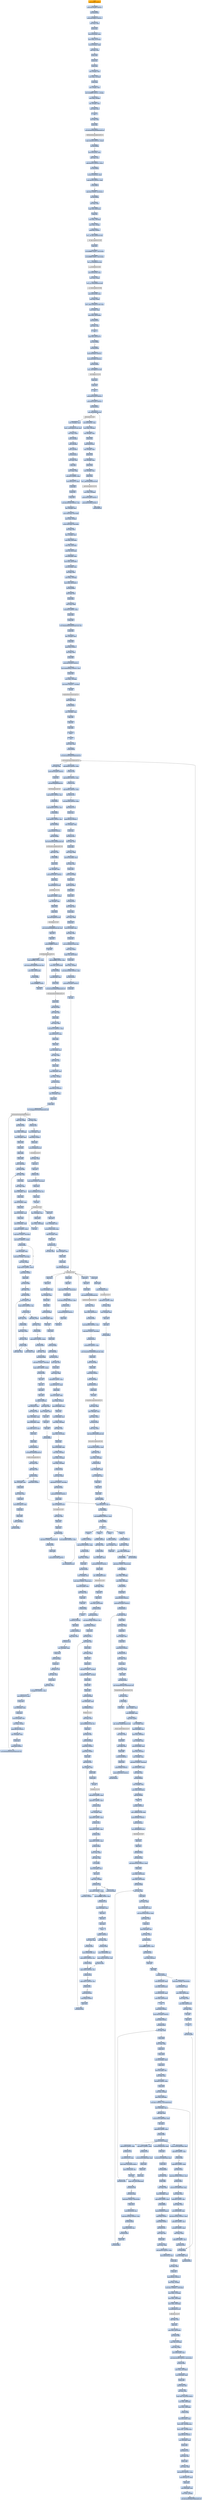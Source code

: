 digraph G {
node[shape=rectangle,style=filled,fillcolor=lightsteelblue,color=lightsteelblue]
bgcolor="transparent"
a0x0100f5f4pushl_0x28UINT8[label="start\npushl $0x28<UINT8>",color="lightgrey",fillcolor="orange"];
a0x0100f5f6pushl_0x10020f8UINT32[label="0x0100f5f6\npushl $0x10020f8<UINT32>"];
a0x0100f5fbcall_0x0100f7d0[label="0x0100f5fb\ncall 0x0100f7d0"];
a0x0100f7d0pushl_0x100f822UINT32[label="0x0100f7d0\npushl $0x100f822<UINT32>"];
a0x0100f7d5movl_fs_0_eax[label="0x0100f7d5\nmovl %fs:0, %eax"];
a0x0100f7dbpushl_eax[label="0x0100f7db\npushl %eax"];
a0x0100f7dcmovl_0x10esp__eax[label="0x0100f7dc\nmovl 0x10(%esp), %eax"];
a0x0100f7e0movl_ebp_0x10esp_[label="0x0100f7e0\nmovl %ebp, 0x10(%esp)"];
a0x0100f7e4leal_0x10esp__ebp[label="0x0100f7e4\nleal 0x10(%esp), %ebp"];
a0x0100f7e8subl_eax_esp[label="0x0100f7e8\nsubl %eax, %esp"];
a0x0100f7eapushl_ebx[label="0x0100f7ea\npushl %ebx"];
a0x0100f7ebpushl_esi[label="0x0100f7eb\npushl %esi"];
a0x0100f7ecpushl_edi[label="0x0100f7ec\npushl %edi"];
a0x0100f7edmovl__8ebp__eax[label="0x0100f7ed\nmovl -8(%ebp), %eax"];
a0x0100f7f0movl_esp__24ebp_[label="0x0100f7f0\nmovl %esp, -24(%ebp)"];
a0x0100f7f3pushl_eax[label="0x0100f7f3\npushl %eax"];
a0x0100f7f4movl__4ebp__eax[label="0x0100f7f4\nmovl -4(%ebp), %eax"];
a0x0100f7f7movl_0xffffffffUINT32__4ebp_[label="0x0100f7f7\nmovl $0xffffffff<UINT32>, -4(%ebp)"];
a0x0100f7femovl_eax__8ebp_[label="0x0100f7fe\nmovl %eax, -8(%ebp)"];
a0x0100f801leal__16ebp__eax[label="0x0100f801\nleal -16(%ebp), %eax"];
a0x0100f804movl_eax_fs_0[label="0x0100f804\nmovl %eax, %fs:0"];
a0x0100f80aret[label="0x0100f80a\nret"];
a0x0100f600xorl_edi_edi[label="0x0100f600\nxorl %edi, %edi"];
a0x0100f602pushl_edi[label="0x0100f602\npushl %edi"];
a0x0100f603call_GetModuleHandleA_kernel32_dll[label="0x0100f603\ncall GetModuleHandleA@kernel32.dll"];
GetModuleHandleA_kernel32_dll[label="GetModuleHandleA@kernel32.dll",color="lightgrey",fillcolor="lightgrey"];
a0x0100f609cmpw_0x5a4dUINT16_eax_[label="0x0100f609\ncmpw $0x5a4d<UINT16>, (%eax)"];
a0x0100f60ejne_0x0100f62f[label="0x0100f60e\njne 0x0100f62f"];
a0x0100f610movl_0x3ceax__ecx[label="0x0100f610\nmovl 0x3c(%eax), %ecx"];
a0x0100f613addl_eax_ecx[label="0x0100f613\naddl %eax, %ecx"];
a0x0100f615cmpl_0x4550UINT32_ecx_[label="0x0100f615\ncmpl $0x4550<UINT32>, (%ecx)"];
a0x0100f61bjne_0x0100f62f[label="0x0100f61b\njne 0x0100f62f"];
a0x0100f61dmovzwl_0x18ecx__eax[label="0x0100f61d\nmovzwl 0x18(%ecx), %eax"];
a0x0100f621cmpl_0x10bUINT32_eax[label="0x0100f621\ncmpl $0x10b<UINT32>, %eax"];
a0x0100f626je_0x0100f647[label="0x0100f626\nje 0x0100f647"];
a0x0100f647cmpl_0xeUINT8_0x74ecx_[label="0x0100f647\ncmpl $0xe<UINT8>, 0x74(%ecx)"];
a0x0100f64bjbe_0x0100f62f[label="0x0100f64b\njbe 0x0100f62f"];
a0x0100f64dxorl_eax_eax[label="0x0100f64d\nxorl %eax, %eax"];
a0x0100f64fcmpl_edi_0xe8ecx_[label="0x0100f64f\ncmpl %edi, 0xe8(%ecx)"];
a0x0100f655setne_al[label="0x0100f655\nsetne %al"];
a0x0100f658movl_eax__28ebp_[label="0x0100f658\nmovl %eax, -28(%ebp)"];
a0x0100f65bmovl_edi__4ebp_[label="0x0100f65b\nmovl %edi, -4(%ebp)"];
a0x0100f65epushl_0x1UINT8[label="0x0100f65e\npushl $0x1<UINT8>"];
a0x0100f660call___set_app_type_msvcrt_dll[label="0x0100f660\ncall __set_app_type@msvcrt.dll"];
a__set_app_type_msvcrt_dll[label="__set_app_type@msvcrt.dll",color="lightgrey",fillcolor="lightgrey"];
a0x0100f666popl_ecx[label="0x0100f666\npopl %ecx"];
a0x0100f667orl_0xffffffffUINT8_0x01024da0[label="0x0100f667\norl $0xffffffff<UINT8>, 0x01024da0"];
a0x0100f66eorl_0xffffffffUINT8_0x01024da4[label="0x0100f66e\norl $0xffffffff<UINT8>, 0x01024da4"];
a0x0100f675call___p__fmode_msvcrt_dll[label="0x0100f675\ncall __p__fmode@msvcrt.dll"];
a__p__fmode_msvcrt_dll[label="__p__fmode@msvcrt.dll",color="lightgrey",fillcolor="lightgrey"];
a0x0100f67bmovl_0x01021654_ecx[label="0x0100f67b\nmovl 0x01021654, %ecx"];
a0x0100f681movl_ecx_eax_[label="0x0100f681\nmovl %ecx, (%eax)"];
a0x0100f683call___p__commode_msvcrt_dll[label="0x0100f683\ncall __p__commode@msvcrt.dll"];
a__p__commode_msvcrt_dll[label="__p__commode@msvcrt.dll",color="lightgrey",fillcolor="lightgrey"];
a0x0100f689movl_0x01021650_ecx[label="0x0100f689\nmovl 0x01021650, %ecx"];
a0x0100f68fmovl_ecx_eax_[label="0x0100f68f\nmovl %ecx, (%eax)"];
a0x0100f691movl__adjust_fdiv_msvcrt_dll_eax[label="0x0100f691\nmovl _adjust_fdiv@msvcrt.dll, %eax"];
a0x0100f696movl_eax__eax[label="0x0100f696\nmovl (%eax), %eax"];
a0x0100f698movl_eax_0x01024da8[label="0x0100f698\nmovl %eax, 0x01024da8"];
a0x0100f69dcall_0x0100f7c6[label="0x0100f69d\ncall 0x0100f7c6"];
a0x0100f7c6xorl_eax_eax[label="0x0100f7c6\nxorl %eax, %eax"];
a0x0100f7c8ret[label="0x0100f7c8\nret"];
a0x0100f6a2cmpl_edi_0x0101d778[label="0x0100f6a2\ncmpl %edi, 0x0101d778"];
a0x0100f6a8jne_0x0100f6b6[label="0x0100f6a8\njne 0x0100f6b6"];
a0x0100f6b6call_0x0100f7af[label="0x0100f6b6\ncall 0x0100f7af"];
a0x0100f7afpushl_0x30000UINT32[label="0x0100f7af\npushl $0x30000<UINT32>"];
a0x0100f7b4pushl_0x10000UINT32[label="0x0100f7b4\npushl $0x10000<UINT32>"];
a0x0100f7b9call_0x0100f82e[label="0x0100f7b9\ncall 0x0100f82e"];
a0x0100f82ejmp__controlfp_msvcrt_dll[label="0x0100f82e\njmp _controlfp@msvcrt.dll"];
a_controlfp_msvcrt_dll[label="_controlfp@msvcrt.dll",color="lightgrey",fillcolor="lightgrey"];
a0x0100f7bepopl_ecx[label="0x0100f7be\npopl %ecx"];
a0x0100f7bfpopl_ecx[label="0x0100f7bf\npopl %ecx"];
a0x0100f7c0ret[label="0x0100f7c0\nret"];
a0x0100f6bbpushl_0x101c010UINT32[label="0x0100f6bb\npushl $0x101c010<UINT32>"];
a0x0100f6c0pushl_0x101c00cUINT32[label="0x0100f6c0\npushl $0x101c00c<UINT32>"];
a0x0100f6c5call_0x0100f7a4[label="0x0100f6c5\ncall 0x0100f7a4"];
a0x0100f7a4jmp__initterm_msvcrt_dll[label="0x0100f7a4\njmp _initterm@msvcrt.dll"];
a_initterm_msvcrt_dll[label="_initterm@msvcrt.dll",color="lightgrey",fillcolor="lightgrey"];
a0x0100f6camovl_0x0102164c_eax[label="0x0100f6ca\nmovl 0x0102164c, %eax"];
a0x0100f6cfmovl_eax__36ebp_[label="0x0100f6cf\nmovl %eax, -36(%ebp)"];
a0x0100f6d2leal__36ebp__eax[label="0x0100f6d2\nleal -36(%ebp), %eax"];
a0x0100f6d5pushl_eax[label="0x0100f6d5\npushl %eax"];
a0x0100f6d6pushl_0x01021648[label="0x0100f6d6\npushl 0x01021648"];
a0x0100f6dcleal__32ebp__eax[label="0x0100f6dc\nleal -32(%ebp), %eax"];
a0x0100f6dfpushl_eax[label="0x0100f6df\npushl %eax"];
a0x0100f6e0leal__40ebp__eax[label="0x0100f6e0\nleal -40(%ebp), %eax"];
a0x0100f6e3pushl_eax[label="0x0100f6e3\npushl %eax"];
a0x0100f6e4leal__44ebp__eax[label="0x0100f6e4\nleal -44(%ebp), %eax"];
a0x0100f6e7pushl_eax[label="0x0100f6e7\npushl %eax"];
a0x0100f6e8call___getmainargs_msvcrt_dll[label="0x0100f6e8\ncall __getmainargs@msvcrt.dll"];
a__getmainargs_msvcrt_dll[label="__getmainargs@msvcrt.dll",color="lightgrey",fillcolor="lightgrey"];
a0x0100f6eemovl_eax__52ebp_[label="0x0100f6ee\nmovl %eax, -52(%ebp)"];
a0x0100f6f1pushl_0x101c008UINT32[label="0x0100f6f1\npushl $0x101c008<UINT32>"];
a0x0100f6f6pushl_0x101c000UINT32[label="0x0100f6f6\npushl $0x101c000<UINT32>"];
a0x0100f6fbcall_0x0100f7a4[label="0x0100f6fb\ncall 0x0100f7a4"];
a0x0100f700movl__32ebp__eax[label="0x0100f700\nmovl -32(%ebp), %eax"];
a0x0100f703movl___initenv_msvcrt_dll_ecx[label="0x0100f703\nmovl __initenv@msvcrt.dll, %ecx"];
a0x0100f709movl_eax_ecx_[label="0x0100f709\nmovl %eax, (%ecx)"];
a0x0100f70bpushl__32ebp_[label="0x0100f70b\npushl -32(%ebp)"];
a0x0100f70epushl__40ebp_[label="0x0100f70e\npushl -40(%ebp)"];
a0x0100f711pushl__44ebp_[label="0x0100f711\npushl -44(%ebp)"];
a0x0100f714call_0x01004ecd[label="0x0100f714\ncall 0x01004ecd"];
a0x01004ecdmovl_edi_edi[label="0x01004ecd\nmovl %edi, %edi"];
a0x01004ecfpushl_ebp[label="0x01004ecf\npushl %ebp"];
a0x01004ed0movl_esp_ebp[label="0x01004ed0\nmovl %esp, %ebp"];
a0x01004ed2subl_0x1cUINT8_esp[label="0x01004ed2\nsubl $0x1c<UINT8>, %esp"];
a0x01004ed5movl_0x0101d774_eax[label="0x01004ed5\nmovl 0x0101d774, %eax"];
a0x01004edapushl_ebx[label="0x01004eda\npushl %ebx"];
a0x01004edbpushl_esi[label="0x01004edb\npushl %esi"];
a0x01004edcpushl_edi[label="0x01004edc\npushl %edi"];
a0x01004eddmovl_0x10015e0UINT32_esi[label="0x01004edd\nmovl $0x10015e0<UINT32>, %esi"];
a0x01004ee2leal__16ebp__edi[label="0x01004ee2\nleal -16(%ebp), %edi"];
a0x01004ee5movsl_ds_esi__es_edi_[label="0x01004ee5\nmovsl %ds:(%esi), %es:(%edi)"];
a0x01004ee6movl_eax__4ebp_[label="0x01004ee6\nmovl %eax, -4(%ebp)"];
a0x01004ee9movsb_ds_esi__es_edi_[label="0x01004ee9\nmovsb %ds:(%esi), %es:(%edi)"];
a0x01004eeaxorl_eax_eax[label="0x01004eea\nxorl %eax, %eax"];
a0x01004eecleal__11ebp__edi[label="0x01004eec\nleal -11(%ebp), %edi"];
a0x01004eefstosl_eax_es_edi_[label="0x01004eef\nstosl %eax, %es:(%edi)"];
a0x01004ef0stosw_ax_es_edi_[label="0x01004ef0\nstosw %ax, %es:(%edi)"];
a0x01004ef2stosb_al_es_edi_[label="0x01004ef2\nstosb %al, %es:(%edi)"];
a0x01004ef3movl_0x8ebp__eax[label="0x01004ef3\nmovl 0x8(%ebp), %eax"];
a0x01004ef6movl_eax_0x0102086c[label="0x01004ef6\nmovl %eax, 0x0102086c"];
a0x01004efbmovl_0xcebp__eax[label="0x01004efb\nmovl 0xc(%ebp), %eax"];
a0x01004efexorl_ebx_ebx[label="0x01004efe\nxorl %ebx, %ebx"];
a0x01004f00movl_ebx__24ebp_[label="0x01004f00\nmovl %ebx, -24(%ebp)"];
a0x01004f03movl_eax_0x01020870[label="0x01004f03\nmovl %eax, 0x01020870"];
a0x01004f08call_0x01004de0[label="0x01004f08\ncall 0x01004de0"];
a0x01004de0movl_edi_edi[label="0x01004de0\nmovl %edi, %edi"];
a0x01004de2pushl_ebp[label="0x01004de2\npushl %ebp"];
a0x01004de3movl_esp_ebp[label="0x01004de3\nmovl %esp, %ebp"];
a0x01004de5subl_0x18UINT8_esp[label="0x01004de5\nsubl $0x18<UINT8>, %esp"];
a0x01004de8pushl_ebx[label="0x01004de8\npushl %ebx"];
a0x01004de9pushl_esi[label="0x01004de9\npushl %esi"];
a0x01004deamovl_RegOpenKeyExW_advapi32_dll_esi[label="0x01004dea\nmovl RegOpenKeyExW@advapi32.dll, %esi"];
a0x01004df0pushl_edi[label="0x01004df0\npushl %edi"];
a0x01004df1leal__24ebp__eax[label="0x01004df1\nleal -24(%ebp), %eax"];
a0x01004df4pushl_eax[label="0x01004df4\npushl %eax"];
a0x01004df5pushl_0x1UINT8[label="0x01004df5\npushl $0x1<UINT8>"];
a0x01004df7xorl_ebx_ebx[label="0x01004df7\nxorl %ebx, %ebx"];
a0x01004df9pushl_ebx[label="0x01004df9\npushl %ebx"];
a0x01004dfapushl_0x10015b4UINT32[label="0x01004dfa\npushl $0x10015b4<UINT32>"];
a0x01004dffmovl_0x80000002UINT32_edi[label="0x01004dff\nmovl $0x80000002<UINT32>, %edi"];
a0x01004e04pushl_edi[label="0x01004e04\npushl %edi"];
a0x01004e05movl_ebx__20ebp_[label="0x01004e05\nmovl %ebx, -20(%ebp)"];
a0x01004e08movl_0x4UINT32__12ebp_[label="0x01004e08\nmovl $0x4<UINT32>, -12(%ebp)"];
a0x01004e0fcall_esi[label="0x01004e0f\ncall %esi"];
RegOpenKeyExW_advapi32_dll[label="RegOpenKeyExW@advapi32.dll",color="lightgrey",fillcolor="lightgrey"];
a0x01004e11testl_eax_eax[label="0x01004e11\ntestl %eax, %eax"];
a0x01004e13jne_0x01004ec0[label="0x01004e13\njne 0x01004ec0"];
a0x01004ec0movl__20ebp__eax[label="0x01004ec0\nmovl -20(%ebp), %eax"];
a0x01004ec3popl_edi[label="0x01004ec3\npopl %edi"];
a0x01004ec4popl_esi[label="0x01004ec4\npopl %esi"];
a0x01004ec5popl_ebx[label="0x01004ec5\npopl %ebx"];
a0x01004ec6leave_[label="0x01004ec6\nleave "];
a0x01004ec7ret[label="0x01004ec7\nret"];
a0x01004f0dtestl_eax_eax[label="0x01004f0d\ntestl %eax, %eax"];
a0x01004f0fje_0x01004f18[label="0x01004f0f\nje 0x01004f18"];
a0x01004f18call_GetConsoleOutputCP_kernel32_dll[label="0x01004f18\ncall GetConsoleOutputCP@kernel32.dll"];
GetConsoleOutputCP_kernel32_dll[label="GetConsoleOutputCP@kernel32.dll",color="lightgrey",fillcolor="lightgrey"];
a0x01004f1emovl_eax_esi[label="0x01004f1e\nmovl %eax, %esi"];
a0x01004f20pushl_0x1022580UINT32[label="0x01004f20\npushl $0x1022580<UINT32>"];
a0x01004f25pushl_esi[label="0x01004f25\npushl %esi"];
a0x01004f26call_GetCPInfo_kernel32_dll[label="0x01004f26\ncall GetCPInfo@kernel32.dll"];
GetCPInfo_kernel32_dll[label="GetCPInfo@kernel32.dll",color="lightgrey",fillcolor="lightgrey"];
a0x01004f2ccmpl_0x3a4UINT32_esi[label="0x01004f2c\ncmpl $0x3a4<UINT32>, %esi"];
a0x01004f32je_0x01004f53[label="0x01004f32\nje 0x01004f53"];
a0x01004f34cmpl_0x3a8UINT32_esi[label="0x01004f34\ncmpl $0x3a8<UINT32>, %esi"];
a0x01004f3aje_0x01004f53[label="0x01004f3a\nje 0x01004f53"];
a0x01004f3ccmpl_0x3b4UINT32_esi[label="0x01004f3c\ncmpl $0x3b4<UINT32>, %esi"];
a0x01004f42jbe_0x01004f4c[label="0x01004f42\njbe 0x01004f4c"];
a0x01004f4cpushl_0x409UINT32[label="0x01004f4c\npushl $0x409<UINT32>"];
a0x01004f51jmp_0x01004f64[label="0x01004f51\njmp 0x01004f64"];
a0x01004f64call_SetThreadLocale_kernel32_dll[label="0x01004f64\ncall SetThreadLocale@kernel32.dll"];
SetThreadLocale_kernel32_dll[label="SetThreadLocale@kernel32.dll",color="lightgrey",fillcolor="lightgrey"];
a0x01004f6acmpl_ebx_esi[label="0x01004f6a\ncmpl %ebx, %esi"];
a0x01004f6cje_0x01004f81[label="0x01004f6c\nje 0x01004f81"];
a0x01004f6epushl_esi[label="0x01004f6e\npushl %esi"];
a0x01004f6fleal__16ebp__eax[label="0x01004f6f\nleal -16(%ebp), %eax"];
a0x01004f72pushl_0x10015dcUINT32[label="0x01004f72\npushl $0x10015dc<UINT32>"];
a0x01004f77pushl_eax[label="0x01004f77\npushl %eax"];
a0x01004f78call_sprintf_msvcrt_dll[label="0x01004f78\ncall sprintf@msvcrt.dll"];
sprintf_msvcrt_dll[label="sprintf@msvcrt.dll",color="lightgrey",fillcolor="lightgrey"];
a0x01004f7eaddl_0xcUINT8_esp[label="0x01004f7e\naddl $0xc<UINT8>, %esp"];
a0x01004f81leal__16ebp__eax[label="0x01004f81\nleal -16(%ebp), %eax"];
a0x01004f84pushl_eax[label="0x01004f84\npushl %eax"];
a0x01004f85pushl_ebx[label="0x01004f85\npushl %ebx"];
a0x01004f86call_setlocale_msvcrt_dll[label="0x01004f86\ncall setlocale@msvcrt.dll"];
setlocale_msvcrt_dll[label="setlocale@msvcrt.dll",color="lightgrey",fillcolor="lightgrey"];
a0x01004f8cmovl_GetStdHandle_kernel32_dll_esi[label="0x01004f8c\nmovl GetStdHandle@kernel32.dll, %esi"];
a0x01004f92popl_ecx[label="0x01004f92\npopl %ecx"];
a0x01004f93popl_ecx[label="0x01004f93\npopl %ecx"];
a0x01004f94pushl_0xfffffff5UINT8[label="0x01004f94\npushl $0xfffffff5<UINT8>"];
a0x01004f96call_esi[label="0x01004f96\ncall %esi"];
GetStdHandle_kernel32_dll[label="GetStdHandle@kernel32.dll",color="lightgrey",fillcolor="lightgrey"];
a0x01004f98cmpl_0xffffffffUINT8_eax[label="0x01004f98\ncmpl $0xffffffff<UINT8>, %eax"];
a0x01004f9bmovl_GetLastError_kernel32_dll_edi[label="0x01004f9b\nmovl GetLastError@kernel32.dll, %edi"];
a0x01004fa1movl_eax_0x01022560[label="0x01004fa1\nmovl %eax, 0x01022560"];
a0x01004fa6jne_0x01004fb0[label="0x01004fa6\njne 0x01004fb0"];
a0x01004fb0pushl_0xfffffff4UINT8[label="0x01004fb0\npushl $0xfffffff4<UINT8>"];
a0x01004fb2call_esi[label="0x01004fb2\ncall %esi"];
a0x01004fb4cmpl_0xffffffffUINT8_eax[label="0x01004fb4\ncmpl $0xffffffff<UINT8>, %eax"];
a0x01004fb7movl_eax_0x01022594[label="0x01004fb7\nmovl %eax, 0x01022594"];
a0x01004fbcjne_0x01004fc6[label="0x01004fbc\njne 0x01004fc6"];
a0x01004fc6leal_0x8ebp__eax[label="0x01004fc6\nleal 0x8(%ebp), %eax"];
a0x01004fc9pushl_eax[label="0x01004fc9\npushl %eax"];
a0x01004fcacall_GetCommandLineW_kernel32_dll[label="0x01004fca\ncall GetCommandLineW@kernel32.dll"];
GetCommandLineW_kernel32_dll[label="GetCommandLineW@kernel32.dll",color="lightgrey",fillcolor="lightgrey"];
a0x01004fd0pushl_eax[label="0x01004fd0\npushl %eax"];
a0x01004fd1call_0x01012a02[label="0x01004fd1\ncall 0x01012a02"];
a0x01012a02movl_edi_edi[label="0x01012a02\nmovl %edi, %edi"];
a0x01012a04pushl_ebp[label="0x01012a04\npushl %ebp"];
a0x01012a05movl_esp_ebp[label="0x01012a05\nmovl %esp, %ebp"];
a0x01012a07subl_0x214UINT32_esp[label="0x01012a07\nsubl $0x214<UINT32>, %esp"];
a0x01012a0dmovl_0x0101d774_eax[label="0x01012a0d\nmovl 0x0101d774, %eax"];
a0x01012a12pushl_ebx[label="0x01012a12\npushl %ebx"];
a0x01012a13pushl_esi[label="0x01012a13\npushl %esi"];
a0x01012a14movl_0xcebp__esi[label="0x01012a14\nmovl 0xc(%ebp), %esi"];
a0x01012a17xorl_ebx_ebx[label="0x01012a17\nxorl %ebx, %ebx"];
a0x01012a19cmpl_ebx_esi[label="0x01012a19\ncmpl %ebx, %esi"];
a0x01012a1bpushl_edi[label="0x01012a1b\npushl %edi"];
a0x01012a1cmovl_0x8ebp__edi[label="0x01012a1c\nmovl 0x8(%ebp), %edi"];
a0x01012a1fmovl_eax__4ebp_[label="0x01012a1f\nmovl %eax, -4(%ebp)"];
a0x01012a22jne_0x01012a28[label="0x01012a22\njne 0x01012a28"];
a0x01012a28pushl_0x104UINT32[label="0x01012a28\npushl $0x104<UINT32>"];
a0x01012a2dleal__524ebp__eax[label="0x01012a2d\nleal -524(%ebp), %eax"];
a0x01012a33pushl_eax[label="0x01012a33\npushl %eax"];
a0x01012a34pushl_ebx[label="0x01012a34\npushl %ebx"];
a0x01012a35call_GetModuleFileNameW_kernel32_dll[label="0x01012a35\ncall GetModuleFileNameW@kernel32.dll"];
GetModuleFileNameW_kernel32_dll[label="GetModuleFileNameW@kernel32.dll",color="lightgrey",fillcolor="lightgrey"];
a0x01012a3bcmpw_bx_edi_[label="0x01012a3b\ncmpw %bx, (%edi)"];
a0x01012a3ejne_0x01012a4e[label="0x01012a3e\njne 0x01012a4e"];
a0x01012a4emovl_edi__528ebp_[label="0x01012a4e\nmovl %edi, -528(%ebp)"];
a0x01012a54leal__532ebp__eax[label="0x01012a54\nleal -532(%ebp), %eax"];
a0x01012a5apushl_eax[label="0x01012a5a\npushl %eax"];
a0x01012a5bpushl_esi[label="0x01012a5b\npushl %esi"];
a0x01012a5cpushl_ebx[label="0x01012a5c\npushl %ebx"];
a0x01012a5dpushl_ebx[label="0x01012a5d\npushl %ebx"];
a0x01012a5epushl__528ebp_[label="0x01012a5e\npushl -528(%ebp)"];
a0x01012a64call_0x0101286e[label="0x01012a64\ncall 0x0101286e"];
a0x0101286emovl_edi_edi[label="0x0101286e\nmovl %edi, %edi"];
a0x01012870pushl_ebp[label="0x01012870\npushl %ebp"];
a0x01012871movl_esp_ebp[label="0x01012871\nmovl %esp, %ebp"];
a0x01012873movl_0x8ebp__ecx[label="0x01012873\nmovl 0x8(%ebp), %ecx"];
a0x01012876pushl_ebx[label="0x01012876\npushl %ebx"];
a0x01012877movl_0x14ebp__ebx[label="0x01012877\nmovl 0x14(%ebp), %ebx"];
a0x0101287apushl_esi[label="0x0101287a\npushl %esi"];
a0x0101287bmovl_0x10ebp__esi[label="0x0101287b\nmovl 0x10(%ebp), %esi"];
a0x0101287epushl_edi[label="0x0101287e\npushl %edi"];
a0x0101287fmovl_0x18ebp__edi[label="0x0101287f\nmovl 0x18(%ebp), %edi"];
a0x01012882andl_0x0UINT8_edi_[label="0x01012882\nandl $0x0<UINT8>, (%edi)"];
a0x01012885cmpl_0x0UINT8_0xcebp_[label="0x01012885\ncmpl $0x0<UINT8>, 0xc(%ebp)"];
a0x01012889movl_0x1UINT32_ebx_[label="0x01012889\nmovl $0x1<UINT32>, (%ebx)"];
a0x0101288fje_0x0101289a[label="0x0101288f\nje 0x0101289a"];
a0x0101289acmpw_0x22UINT8_ecx_[label="0x0101289a\ncmpw $0x22<UINT8>, (%ecx)"];
a0x0101289epushl_0x2UINT8[label="0x0101289e\npushl $0x2<UINT8>"];
a0x010128a0popl_edx[label="0x010128a0\npopl %edx"];
a0x010128a1jne_0x010128db[label="0x010128a1\njne 0x010128db"];
a0x010128a3addl_edx_ecx[label="0x010128a3\naddl %edx, %ecx"];
a0x010128a5jmp_0x010128bc[label="0x010128a5\njmp 0x010128bc"];
a0x010128bcmovw_ecx__ax[label="0x010128bc\nmovw (%ecx), %ax"];
a0x010128bfcmpw_0x22UINT16_ax[label="0x010128bf\ncmpw $0x22<UINT16>, %ax"];
a0x010128c3jne_0x010128a7[label="0x010128c3\njne 0x010128a7"];
a0x010128a7testw_ax_ax[label="0x010128a7\ntestw %ax, %ax"];
a0x010128aaje_0x010128c5[label="0x010128aa\nje 0x010128c5"];
a0x010128acaddl_edx_edi_[label="0x010128ac\naddl %edx, (%edi)"];
a0x010128aetestl_esi_esi[label="0x010128ae\ntestl %esi, %esi"];
a0x010128b0je_0x010128ba[label="0x010128b0\nje 0x010128ba"];
a0x010128baaddl_edx_ecx[label="0x010128ba\naddl %edx, %ecx"];
a0x010128c5addl_edx_edi_[label="0x010128c5\naddl %edx, (%edi)"];
a0x010128c7testl_esi_esi[label="0x010128c7\ntestl %esi, %esi"];
a0x010128c9je_0x010128d1[label="0x010128c9\nje 0x010128d1"];
a0x010128d1cmpw_0x22UINT8_ecx_[label="0x010128d1\ncmpw $0x22<UINT8>, (%ecx)"];
a0x010128d5jne_0x01012906[label="0x010128d5\njne 0x01012906"];
a0x010128d7addl_edx_ecx[label="0x010128d7\naddl %edx, %ecx"];
a0x010128d9jmp_0x01012906[label="0x010128d9\njmp 0x01012906"];
a0x01012906andl_0x0UINT8_0x8ebp_[label="0x01012906\nandl $0x0<UINT8>, 0x8(%ebp)"];
a0x0101290acmpw_0x0UINT8_ecx_[label="0x0101290a\ncmpw $0x0<UINT8>, (%ecx)"];
a0x0101290eje_0x010129f6[label="0x0101290e\nje 0x010129f6"];
a0x010129f6popl_edi[label="0x010129f6\npopl %edi"];
a0x010129f7popl_esi[label="0x010129f7\npopl %esi"];
a0x010129f8popl_ebx[label="0x010129f8\npopl %ebx"];
a0x010129f9popl_ebp[label="0x010129f9\npopl %ebp"];
a0x010129faret_0x14UINT16[label="0x010129fa\nret $0x14<UINT16>"];
a0x01012a69movl_fs_0x18_eax[label="0x01012a69\nmovl %fs:0x18, %eax"];
a0x01012a6fmovl_esi__ecx[label="0x01012a6f\nmovl (%esi), %ecx"];
a0x01012a71movl__532ebp__edx[label="0x01012a71\nmovl -532(%ebp), %edx"];
a0x01012a77movl_0x30eax__eax[label="0x01012a77\nmovl 0x30(%eax), %eax"];
a0x01012a7aleal_edxecx4__ecx[label="0x01012a7a\nleal (%edx,%ecx,4), %ecx"];
a0x01012a7dpushl_ecx[label="0x01012a7d\npushl %ecx"];
a0x01012a7epushl_ebx[label="0x01012a7e\npushl %ebx"];
a0x01012a7fpushl_0x18eax_[label="0x01012a7f\npushl 0x18(%eax)"];
a0x01012a82call_RtlAllocateHeap_ntdll_dll[label="0x01012a82\ncall RtlAllocateHeap@ntdll.dll"];
RtlAllocateHeap_ntdll_dll[label="RtlAllocateHeap@ntdll.dll",color="lightgrey",fillcolor="lightgrey"];
a0x01012a88movl_eax_edi[label="0x01012a88\nmovl %eax, %edi"];
a0x01012a8acmpl_ebx_edi[label="0x01012a8a\ncmpl %ebx, %edi"];
a0x01012a8cjne_0x01012a9a[label="0x01012a8c\njne 0x01012a9a"];
a0x01012a8epushl_0x8UINT8[label="0x01012a8e\npushl $0x8<UINT8>"];
a0x01012a9aleal__532ebp__eax[label="0x01012a9a\nleal -532(%ebp), %eax"];
a0x01012aa0pushl_eax[label="0x01012aa0\npushl %eax"];
a0x01012aa1movl_esi__eax[label="0x01012aa1\nmovl (%esi), %eax"];
a0x01012aa3pushl_esi[label="0x01012aa3\npushl %esi"];
a0x01012aa4leal_edieax4__eax[label="0x01012aa4\nleal (%edi,%eax,4), %eax"];
a0x01012aa7pushl_eax[label="0x01012aa7\npushl %eax"];
a0x01012aa8pushl_edi[label="0x01012aa8\npushl %edi"];
a0x01012aa9pushl__528ebp_[label="0x01012aa9\npushl -528(%ebp)"];
a0x01012aafcall_0x0101286e[label="0x01012aaf\ncall 0x0101286e"];
a0x01012891movl_0xcebp__eax[label="0x01012891\nmovl 0xc(%ebp), %eax"];
a0x01012894addl_0x4UINT8_0xcebp_[label="0x01012894\naddl $0x4<UINT8>, 0xc(%ebp)"];
a0x01012898movl_esi_eax_[label="0x01012898\nmovl %esi, (%eax)"];
a0x010128b2movw_ecx__ax[label="0x010128b2\nmovw (%ecx), %ax"];
a0x01012ab4movl_edi_eax[label="0x01012ab4\nmovl %edi, %eax"];
a0x01012ab6movl__4ebp__ecx[label="0x01012ab6\nmovl -4(%ebp), %ecx"];
a0x01012ab9popl_edi[label="0x01012ab9\npopl %edi"];
a0x01012abapopl_esi[label="0x01012aba\npopl %esi"];
a0x01012abbpopl_ebx[label="0x01012abb\npopl %ebx"];
a0x01012abccall_0x0100f4dc[label="0x01012abc\ncall 0x0100f4dc"];
a0x0100f4dccmpl_0x0101d774_ecx[label="0x0100f4dc\ncmpl 0x0101d774, %ecx"];
a0x0100f4e2jne_0x0100f4ed[label="0x0100f4e2\njne 0x0100f4ed"];
a0x0100f4e4testl_0xffff0000UINT32_ecx[label="0x0100f4e4\ntestl $0xffff0000<UINT32>, %ecx"];
a0x0100f4eajne_0x0100f4ed[label="0x0100f4ea\njne 0x0100f4ed"];
a0x0100f4ecret[label="0x0100f4ec\nret"];
a0x01012ac1leave_[label="0x01012ac1\nleave "];
a0x01012ac2ret_0x8UINT16[label="0x01012ac2\nret $0x8<UINT16>"];
a0x01004fd6cmpl_ebx_eax[label="0x01004fd6\ncmpl %ebx, %eax"];
a0x01004fd8movl_eax_0x01022564[label="0x01004fd8\nmovl %eax, 0x01022564"];
a0x01004fddjne_0x01004fe6[label="0x01004fdd\njne 0x01004fe6"];
a0x01004fe6addl_0x4UINT8_0x01022564[label="0x01004fe6\naddl $0x4<UINT8>, 0x01022564"];
a0x01004feddecl_0x8ebp_[label="0x01004fed\ndecl 0x8(%ebp)"];
a0x01004ff0movl_ebx__28ebp_[label="0x01004ff0\nmovl %ebx, -28(%ebp)"];
a0x01004ff3movl_ebx__20ebp_[label="0x01004ff3\nmovl %ebx, -20(%ebp)"];
a0x01004ff6je_0x0100510d[label="0x01004ff6\nje 0x0100510d"];
a0x0100510dpushl_ebx[label="0x0100510d\npushl %ebx"];
a0x0100510epushl_0x2000UINT32[label="0x0100510e\npushl $0x2000<UINT32>"];
a0x01005113pushl_0x1022da0UINT32[label="0x01005113\npushl $0x1022da0<UINT32>"];
a0x01005118call_0x01004ce1[label="0x01005118\ncall 0x01004ce1"];
a0x01004ce1movl_edi_edi[label="0x01004ce1\nmovl %edi, %edi"];
a0x01004ce3pushl_ebp[label="0x01004ce3\npushl %ebp"];
a0x01004ce4movl_esp_ebp[label="0x01004ce4\nmovl %esp, %ebp"];
a0x01004ce6pushl_ecx[label="0x01004ce6\npushl %ecx"];
a0x01004ce7leal__4ebp__eax[label="0x01004ce7\nleal -4(%ebp), %eax"];
a0x01004ceapushl_eax[label="0x01004cea\npushl %eax"];
a0x01004cebpushl_0x10UINT8[label="0x01004ceb\npushl $0x10<UINT8>"];
a0x01004cedcall_0x01012513[label="0x01004ced\ncall 0x01012513"];
a0x01012513movl_edi_edi[label="0x01012513\nmovl %edi, %edi"];
a0x01012515pushl_ebp[label="0x01012515\npushl %ebp"];
a0x01012516movl_esp_ebp[label="0x01012516\nmovl %esp, %ebp"];
a0x01012518popl_ebp[label="0x01012518\npopl %ebp"];
a0x01012519jmp_0x010158a8[label="0x01012519\njmp 0x010158a8"];
a0x010158a8jmp_NetApiBufferAllocate_netapi32_dll[label="0x010158a8\njmp NetApiBufferAllocate@netapi32.dll"];
NetApiBufferAllocate_netapi32_dll[label="NetApiBufferAllocate@netapi32.dll",color="lightgrey",fillcolor="lightgrey"];
a0x01004cf2testl_eax_eax[label="0x01004cf2\ntestl %eax, %eax"];
a0x01004cf4je_0x01004cfc[label="0x01004cf4\nje 0x01004cfc"];
a0x01004cf6pushl_eax[label="0x01004cf6\npushl %eax"];
a0x01004cfcmovl__4ebp__eax[label="0x01004cfc\nmovl -4(%ebp), %eax"];
a0x01004cffmovl_0x8ebp__ecx[label="0x01004cff\nmovl 0x8(%ebp), %ecx"];
a0x01004d02movl_ecx_eax_[label="0x01004d02\nmovl %ecx, (%eax)"];
a0x0100f822jmp__except_handler3_msvcrt_dll[label="0x0100f822\njmp _except_handler3@msvcrt.dll"];
a_except_handler3_msvcrt_dll[label="_except_handler3@msvcrt.dll",color="lightgrey",fillcolor="lightgrey"];
a0x7c9032a8movl_fs_0_esp[label="0x7c9032a8\nmovl %fs:0, %esp"];
a0x7c9032afpopl_fs_0[label="0x7c9032af\npopl %fs:0"];
a0x7c9032b6movl_ebp_esp[label="0x7c9032b6\nmovl %ebp, %esp"];
a0x7c9032b8popl_ebp[label="0x7c9032b8\npopl %ebp"];
a0x7c9032b9ret_0x14UINT16[label="0x7c9032b9\nret $0x14<UINT16>"];
a0x0100511dpushl_ebx[label="0x0100511d\npushl %ebx"];
a0x0100511epushl_0x800UINT32[label="0x0100511e\npushl $0x800<UINT32>"];
a0x01005123pushl_0x10225a0UINT32[label="0x01005123\npushl $0x10225a0<UINT32>"];
a0x01005128call_0x01004ce1[label="0x01005128\ncall 0x01004ce1"];
a0x01004d04movl__4ebp__eax[label="0x01004d04\nmovl -4(%ebp), %eax"];
a0x01004d07movl_0xcebp__ecx[label="0x01004d07\nmovl 0xc(%ebp), %ecx"];
a0x01004d0amovl_ecx_0x8eax_[label="0x01004d0a\nmovl %ecx, 0x8(%eax)"];
a0x01004d0dmovl__4ebp__eax[label="0x01004d0d\nmovl -4(%ebp), %eax"];
a0x01004d10movl_0x10ebp__ecx[label="0x01004d10\nmovl 0x10(%ebp), %ecx"];
a0x01004d13movl_ecx_0xceax_[label="0x01004d13\nmovl %ecx, 0xc(%eax)"];
a0x01004d16movl__4ebp__eax[label="0x01004d16\nmovl -4(%ebp), %eax"];
a0x01004d19andl_0x0UINT8_0x4eax_[label="0x01004d19\nandl $0x0<UINT8>, 0x4(%eax)"];
a0x01004d1dmovl_0x01020874_eax[label="0x01004d1d\nmovl 0x01020874, %eax"];
a0x01004d22testl_eax_eax[label="0x01004d22\ntestl %eax, %eax"];
a0x01004d24jne_0x01004d33[label="0x01004d24\njne 0x01004d33"];
a0x01004d26movl__4ebp__eax[label="0x01004d26\nmovl -4(%ebp), %eax"];
a0x01004d29movl_eax_0x01020874[label="0x01004d29\nmovl %eax, 0x01020874"];
a0x01004d2ejmp_0x01004d3f[label="0x01004d2e\njmp 0x01004d3f"];
a0x01004d3fleave_[label="0x01004d3f\nleave "];
a0x01004d40ret_0xcUINT16[label="0x01004d40\nret $0xc<UINT16>"];
a0x0100512dmovl__iob_msvcrt_dll_eax[label="0x0100512d\nmovl _iob@msvcrt.dll, %eax"];
a0x01005132pushl_0x4000UINT32[label="0x01005132\npushl $0x4000<UINT32>"];
a0x01005137pushl_0x10eax_[label="0x01005137\npushl 0x10(%eax)"];
a0x0100513acall__setmode_msvcrt_dll[label="0x0100513a\ncall _setmode@msvcrt.dll"];
a_setmode_msvcrt_dll[label="_setmode@msvcrt.dll",color="lightgrey",fillcolor="lightgrey"];
a0x01005140popl_ecx[label="0x01005140\npopl %ecx"];
a0x01005141popl_ecx[label="0x01005141\npopl %ecx"];
a0x01005142call_0x01012855[label="0x01005142\ncall 0x01012855"];
a0x01012855call_0x010125b2[label="0x01012855\ncall 0x010125b2"];
a0x010125b2movl_0x10252a0UINT32_eax[label="0x010125b2\nmovl $0x10252a0<UINT32>, %eax"];
a0x010125b7pushl_eax[label="0x010125b7\npushl %eax"];
a0x010125b8movl_eax_0x01025340[label="0x010125b8\nmovl %eax, 0x01025340"];
a0x010125bdmovl_eax_0x01025344[label="0x010125bd\nmovl %eax, 0x01025344"];
a0x010125c2call_0x0101efb8[label="0x010125c2\ncall 0x0101efb8"];
a0x010142f4movl_edi_edi[label="0x010142f4\nmovl %edi, %edi"];
a0x010142f6pushl_ebp[label="0x010142f6\npushl %ebp"];
a0x010142f7movl_esp_ebp[label="0x010142f7\nmovl %esp, %ebp"];
a0x010142f9movl_0x010224dc_eax[label="0x010142f9\nmovl 0x010224dc, %eax"];
a0x010142femovl_0x101fc40eax4__eax[label="0x010142fe\nmovl 0x101fc40(,%eax,4), %eax"];
a0x01014305testl_eax_eax[label="0x01014305\ntestl %eax, %eax"];
a0x01014307pushl_esi[label="0x01014307\npushl %esi"];
a0x01014308movl_0x8ebp__esi[label="0x01014308\nmovl 0x8(%ebp), %esi"];
a0x0101430bmovl_eax_esi_[label="0x0101430b\nmovl %eax, (%esi)"];
a0x0101430djne_0x01014314[label="0x0101430d\njne 0x01014314"];
a0x0101430forl_0xffffffffUINT8_eax[label="0x0101430f\norl $0xffffffff<UINT8>, %eax"];
a0x01014312jmp_0x01014347[label="0x01014312\njmp 0x01014347"];
a0x01014347movl_eax_0x4esi_[label="0x01014347\nmovl %eax, 0x4(%esi)"];
a0x0101434apopl_esi[label="0x0101434a\npopl %esi"];
a0x0101434bpopl_ebp[label="0x0101434b\npopl %ebp"];
a0x0101434cret_0x4UINT16[label="0x0101434c\nret $0x4<UINT16>"];
a0x010125c8movl_0x010252a4_eax[label="0x010125c8\nmovl 0x010252a4, %eax"];
a0x010125cdmovl_eax_0x01021e6c[label="0x010125cd\nmovl %eax, 0x01021e6c"];
a0x010125d2movl_0x010252a0_eax[label="0x010125d2\nmovl 0x010252a0, %eax"];
a0x010125d7movl_eax_0x01021e70[label="0x010125d7\nmovl %eax, 0x01021e70"];
a0x010125dcret[label="0x010125dc\nret"];
a0x0101285apushl_0x0UINT8[label="0x0101285a\npushl $0x0<UINT8>"];
a0x0101285cpushl_0x1024e60UINT32[label="0x0101285c\npushl $0x1024e60<UINT32>"];
a0x01012861pushl_0x0UINT8[label="0x01012861\npushl $0x0<UINT8>"];
a0x01012863call_0x01012657[label="0x01012863\ncall 0x01012657"];
a0x01012657movl_edi_edi[label="0x01012657\nmovl %edi, %edi"];
a0x01012659pushl_ebp[label="0x01012659\npushl %ebp"];
a0x0101265amovl_esp_ebp[label="0x0101265a\nmovl %esp, %ebp"];
a0x0101265cpushl_ecx[label="0x0101265c\npushl %ecx"];
a0x0101265dpushl_ebx[label="0x0101265d\npushl %ebx"];
a0x0101265emovl_0x10ebp__ebx[label="0x0101265e\nmovl 0x10(%ebp), %ebx"];
a0x01012661pushl_esi[label="0x01012661\npushl %esi"];
a0x01012662movl_0xcebp__esi[label="0x01012662\nmovl 0xc(%ebp), %esi"];
a0x01012665movl_ebx_ecx[label="0x01012665\nmovl %ebx, %ecx"];
a0x01012667shll_0x2UINT8_ecx[label="0x01012667\nshll $0x2<UINT8>, %ecx"];
a0x0101266apushl_edi[label="0x0101266a\npushl %edi"];
a0x0101266bmovl_esi__4ebp_[label="0x0101266b\nmovl %esi, -4(%ebp)"];
a0x0101266emovl_ecx_0xcebp_[label="0x0101266e\nmovl %ecx, 0xc(%ebp)"];
a0x01012671movl_0x1UINT32_0x1024dc0ecx_[label="0x01012671\nmovl $0x1<UINT32>, 0x1024dc0(%ecx)"];
a0x0101267bmovl_0x8ebp__edi[label="0x0101267b\nmovl 0x8(%ebp), %edi"];
a0x0101267eaddl_edi_edi[label="0x0101267e\naddl %edi, %edi"];
a0x01012680movzwl_0x101c390edi__eax[label="0x01012680\nmovzwl 0x101c390(%edi), %eax"];
a0x01012687decl_eax[label="0x01012687\ndecl %eax"];
a0x01012688cmpl_0xaUINT8_eax[label="0x01012688\ncmpl $0xa<UINT8>, %eax"];
a0x0101268bja_0x01012808[label="0x0101268b\nja 0x01012808"];
a0x01012691jmp_0x1012824eax4_[label="0x01012691\njmp 0x1012824(,%eax,4)"];
a0x01012698movzwl_0x101c392edi__eax[label="0x01012698\nmovzwl 0x101c392(%edi), %eax"];
a0x0101269fcmpl_0x3UINT8_eax[label="0x0101269f\ncmpl $0x3<UINT8>, %eax"];
a0x010126a2je_0x010126a9[label="0x010126a2\nje 0x010126a9"];
a0x010126a4cmpl_0x4UINT8_eax[label="0x010126a4\ncmpl $0x4<UINT8>, %eax"];
a0x010126a7jne_0x010126c4[label="0x010126a7\njne 0x010126c4"];
a0x010126c4cmpl_0x102528cUINT32_esi[label="0x010126c4\ncmpl $0x102528c<UINT32>, %esi"];
a0x010126cajb_0x010126d1[label="0x010126ca\njb 0x010126d1"];
a0x010126d1movswl_0x101c8d0edi__eax[label="0x010126d1\nmovswl 0x101c8d0(%edi), %eax"];
a0x010126d8movl_eax_esi_[label="0x010126d8\nmovl %eax, (%esi)"];
a0x010126daaddl_0x4UINT8_esi[label="0x010126da\naddl $0x4<UINT8>, %esi"];
a0x010126ddmovl_ebx_esi_[label="0x010126dd\nmovl %ebx, (%esi)"];
a0x010126dfmovl_0x01025340_eax[label="0x010126df\nmovl 0x01025340, %eax"];
a0x010126e4subl_0x10252a0UINT32_eax[label="0x010126e4\nsubl $0x10252a0<UINT32>, %eax"];
a0x010126e9addl_0x4UINT8_esi[label="0x010126e9\naddl $0x4<UINT8>, %esi"];
a0x010126ecsarl_0x3UINT8_eax[label="0x010126ec\nsarl $0x3<UINT8>, %eax"];
a0x010126efmovl_eax_esi_[label="0x010126ef\nmovl %eax, (%esi)"];
a0x010126f1addl_0x4UINT8_esi[label="0x010126f1\naddl $0x4<UINT8>, %esi"];
a0x010126f4jmp_0x01012808[label="0x010126f4\njmp 0x01012808"];
a0x01012808incl_0x8ebp_[label="0x01012808\nincl 0x8(%ebp)"];
a0x0101280bmovl_0xcebp__ecx[label="0x0101280b\nmovl 0xc(%ebp), %ecx"];
a0x0101280ejmp_0x0101267b[label="0x0101280e\njmp 0x0101267b"];
a0x010126f9cmpl_0x27UINT8_ebx[label="0x010126f9\ncmpl $0x27<UINT8>, %ebx"];
a0x010126fcjb_0x01012703[label="0x010126fc\njb 0x01012703"];
a0x01012703movswl_0x101c8d0edi__eax[label="0x01012703\nmovswl 0x101c8d0(%edi), %eax"];
a0x0101270apushl_ebx[label="0x0101270a\npushl %ebx"];
a0x0101270bpushl_esi[label="0x0101270b\npushl %esi"];
a0x0101270cpushl_eax[label="0x0101270c\npushl %eax"];
a0x0101270dcall_0x01012657[label="0x0101270d\ncall 0x01012657"];
a0x010127adcmpl_0x28UINT8_ebx[label="0x010127ad\ncmpl $0x28<UINT8>, %ebx"];
a0x010127b0jb_0x010127b7[label="0x010127b0\njb 0x010127b7"];
a0x010127b7movl_0x01021e70_eax[label="0x010127b7\nmovl 0x01021e70, %eax"];
a0x010127bcmovl_eax_0x1024dc0ebx4_[label="0x010127bc\nmovl %eax, 0x1024dc0(,%ebx,4)"];
a0x010127c3movw_0x01021e6c_ax[label="0x010127c3\nmovw 0x01021e6c, %ax"];
a0x010127c9incl_ebx[label="0x010127c9\nincl %ebx"];
a0x010127cacmpw_ax_0x101c8d0edi_[label="0x010127ca\ncmpw %ax, 0x101c8d0(%edi)"];
a0x010127d1jne_0x01012736[label="0x010127d1\njne 0x01012736"];
a0x010127d7call_0x0101260d[label="0x010127d7\ncall 0x0101260d"];
a0x0101260daddl_0x8UINT8_0x01025340[label="0x0101260d\naddl $0x8<UINT8>, 0x01025340"];
a0x01012614pushl_esi[label="0x01012614\npushl %esi"];
a0x01012615movl_0x01025340_esi[label="0x01012615\nmovl 0x01025340, %esi"];
a0x0101261bcmpl_0x1025340UINT32_esi[label="0x0101261b\ncmpl $0x1025340<UINT32>, %esi"];
a0x01012621jb_0x01012628[label="0x01012621\njb 0x01012628"];
a0x01012628cmpl_0x01025344_esi[label="0x01012628\ncmpl 0x01025344, %esi"];
a0x0101262ejbe_0x0101263e[label="0x0101262e\njbe 0x0101263e"];
a0x01012630pushl_esi[label="0x01012630\npushl %esi"];
a0x01012631call_0x0101efb8[label="0x01012631\ncall 0x0101efb8"];
a0x01012637addl_0x8UINT8_0x01025344[label="0x01012637\naddl $0x8<UINT8>, 0x01025344"];
a0x0101263emovl_0x4esi__eax[label="0x0101263e\nmovl 0x4(%esi), %eax"];
a0x01012641movl_eax_0x01021e6c[label="0x01012641\nmovl %eax, 0x01021e6c"];
a0x01012646movl_esi__eax[label="0x01012646\nmovl (%esi), %eax"];
a0x01012648movl_eax_0x01021e70[label="0x01012648\nmovl %eax, 0x01021e70"];
a0x0101264dxorl_eax_eax[label="0x0101264d\nxorl %eax, %eax"];
a0x0101264fincl_eax[label="0x0101264f\nincl %eax"];
a0x01012650popl_esi[label="0x01012650\npopl %esi"];
a0x01012651ret[label="0x01012651\nret"];
a0x010127dcjmp_0x01012808[label="0x010127dc\njmp 0x01012808"];
a0x010127f4leal_0x1024dc0ecx__eax[label="0x010127f4\nleal 0x1024dc0(%ecx), %eax"];
a0x010127fapushl_eax[label="0x010127fa\npushl %eax"];
a0x010127fbmovswl_0x101c8d0edi__eax[label="0x010127fb\nmovswl 0x101c8d0(%edi), %eax"];
a0x01012802pushl_eax[label="0x01012802\npushl %eax"];
a0x01012803call_0x01005ef8[label="0x01012803\ncall 0x01005ef8"];
a0x01005ef8movl_edi_edi[label="0x01005ef8\nmovl %edi, %edi"];
a0x01005efapushl_ebp[label="0x01005efa\npushl %ebp"];
a0x01005efbmovl_esp_ebp[label="0x01005efb\nmovl %esp, %ebp"];
a0x01005efdmovl_0x8ebp__eax[label="0x01005efd\nmovl 0x8(%ebp), %eax"];
a0x01005f00cmpl_0x5fUINT8_eax[label="0x01005f00\ncmpl $0x5f<UINT8>, %eax"];
a0x01005f03ja_0x0100634a[label="0x01005f03\nja 0x0100634a"];
a0x01005f09jmp_0x1006350eax4_[label="0x01005f09\njmp 0x1006350(,%eax,4)"];
a0x01006341pushl_0x0UINT8[label="0x01006341\npushl $0x0<UINT8>"];
a0x01006343pushl_0x0UINT8[label="0x01006343\npushl $0x0<UINT8>"];
a0x01006345call_0x01011817[label="0x01006345\ncall 0x01011817"];
a0x01011817movl_edi_edi[label="0x01011817\nmovl %edi, %edi"];
a0x01011819pushl_ebp[label="0x01011819\npushl %ebp"];
a0x0101181amovl_esp_ebp[label="0x0101181a\nmovl %esp, %ebp"];
a0x0101181csubl_0x244UINT32_esp[label="0x0101181c\nsubl $0x244<UINT32>, %esp"];
a0x01011822movl_0x0101d774_eax[label="0x01011822\nmovl 0x0101d774, %eax"];
a0x01011827pushl_ebx[label="0x01011827\npushl %ebx"];
a0x01011828xorl_ebx_ebx[label="0x01011828\nxorl %ebx, %ebx"];
a0x0101182apushl_esi[label="0x0101182a\npushl %esi"];
a0x0101182bpushl_0x201UINT32[label="0x0101182b\npushl $0x201<UINT32>"];
a0x01011830movl_eax__4ebp_[label="0x01011830\nmovl %eax, -4(%ebp)"];
a0x01011833movl_0x1UINT32__556ebp_[label="0x01011833\nmovl $0x1<UINT32>, -556(%ebp)"];
a0x0101183dmovl_ebx__572ebp_[label="0x0101183d\nmovl %ebx, -572(%ebp)"];
a0x01011843movl_ebx__560ebp_[label="0x01011843\nmovl %ebx, -560(%ebp)"];
a0x01011849movl_ebx__564ebp_[label="0x01011849\nmovl %ebx, -564(%ebp)"];
a0x0101184fcall_malloc_msvcrt_dll[label="0x0101184f\ncall malloc@msvcrt.dll"];
malloc_msvcrt_dll[label="malloc@msvcrt.dll",color="lightgrey",fillcolor="lightgrey"];
a0x01011855cmpl_ebx_eax[label="0x01011855\ncmpl %ebx, %eax"];
a0x01011857popl_ecx[label="0x01011857\npopl %ecx"];
a0x01011858movl_eax_0x0102534c[label="0x01011858\nmovl %eax, 0x0102534c"];
a0x0101185djne_0x0101186b[label="0x0101185d\njne 0x0101186b"];
a0x0101186bcmpw_bx_0xcebp_[label="0x0101186b\ncmpw %bx, 0xc(%ebp)"];
a0x0101186fmovw_bx_eax_[label="0x0101186f\nmovw %bx, (%eax)"];
a0x01011872movl_0x01022594_eax[label="0x01011872\nmovl 0x01022594, %eax"];
a0x01011877movl_0x1002380UINT32_0x01025420[label="0x01011877\nmovl $0x1002380<UINT32>, 0x01025420"];
a0x01011881je_0x01011888[label="0x01011881\nje 0x01011888"];
a0x01011888movl_eax__552ebp_[label="0x01011888\nmovl %eax, -552(%ebp)"];
a0x0101188emovl_0x8ebp__eax[label="0x0101188e\nmovl 0x8(%ebp), %eax"];
a0x01011891pushl_edi[label="0x01011891\npushl %edi"];
a0x01011892movswl_ax_edi[label="0x01011892\nmovswl %ax, %edi"];
a0x01011895xorl_ecx_ecx[label="0x01011895\nxorl %ecx, %ecx"];
a0x01011897cmpl_ebx_0x101fc40edi4_[label="0x01011897\ncmpl %ebx, 0x101fc40(,%edi,4)"];
a0x0101189emovl_edi__568ebp_[label="0x0101189e\nmovl %edi, -568(%ebp)"];
a0x010118a4movl_ecx__548ebp_[label="0x010118a4\nmovl %ecx, -548(%ebp)"];
a0x010118aaje_0x010118ca[label="0x010118aa\nje 0x010118ca"];
a0x010118caleal_ecxecx__eax[label="0x010118ca\nleal (%ecx,%ecx), %eax"];
a0x010118cdmovw_bx__24ebpeax_[label="0x010118cd\nmovw %bx, -24(%ebp,%eax)"];
a0x010118d2movw_bx__22ebpeax_[label="0x010118d2\nmovw %bx, -22(%ebp,%eax)"];
a0x010118d7pushl_0x104UINT32[label="0x010118d7\npushl $0x104<UINT32>"];
a0x010118dcleal__544ebp__eax[label="0x010118dc\nleal -544(%ebp), %eax"];
a0x010118e2pushl_eax[label="0x010118e2\npushl %eax"];
a0x010118e3call_0x010111ce[label="0x010118e3\ncall 0x010111ce"];
a0x010111cemovl_edi_edi[label="0x010111ce\nmovl %edi, %edi"];
a0x010111d0pushl_ebp[label="0x010111d0\npushl %ebp"];
a0x010111d1movl_esp_ebp[label="0x010111d1\nmovl %esp, %ebp"];
a0x010111d3subl_0x20cUINT32_esp[label="0x010111d3\nsubl $0x20c<UINT32>, %esp"];
a0x010111d9movl_0x0101d774_eax[label="0x010111d9\nmovl 0x0101d774, %eax"];
a0x010111depushl_esi[label="0x010111de\npushl %esi"];
a0x010111dfmovl_0x8ebp__esi[label="0x010111df\nmovl 0x8(%ebp), %esi"];
a0x010111e2movl_eax__4ebp_[label="0x010111e2\nmovl %eax, -4(%ebp)"];
a0x010111e5call_GetConsoleOutputCP_kernel32_dll[label="0x010111e5\ncall GetConsoleOutputCP@kernel32.dll"];
a0x010111ebcmpl_0x3a4UINT32_eax[label="0x010111eb\ncmpl $0x3a4<UINT32>, %eax"];
a0x010111f0je_0x0101120e[label="0x010111f0\nje 0x0101120e"];
a0x010111f2cmpl_0x3a8UINT32_eax[label="0x010111f2\ncmpl $0x3a8<UINT32>, %eax"];
a0x010111f7je_0x0101120e[label="0x010111f7\nje 0x0101120e"];
a0x010111f9cmpl_0x3b4UINT32_eax[label="0x010111f9\ncmpl $0x3b4<UINT32>, %eax"];
a0x010111fejbe_0x01011207[label="0x010111fe\njbe 0x01011207"];
a0x01011207movl_0x14afUINT32_eax[label="0x01011207\nmovl $0x14af<UINT32>, %eax"];
a0x0101120cjmp_0x01011213[label="0x0101120c\njmp 0x01011213"];
a0x01011213pushl_eax[label="0x01011213\npushl %eax"];
a0x01011214pushl_0x104UINT32[label="0x01011214\npushl $0x104<UINT32>"];
a0x01011219leal__524ebp__eax[label="0x01011219\nleal -524(%ebp), %eax"];
a0x0101121fpushl_eax[label="0x0101121f\npushl %eax"];
a0x01011220call_0x010120a7[label="0x01011220\ncall 0x010120a7"];
a0x010120a7movl_edi_edi[label="0x010120a7\nmovl %edi, %edi"];
a0x010120a9pushl_ebp[label="0x010120a9\npushl %ebp"];
a0x010120aamovl_esp_ebp[label="0x010120aa\nmovl %esp, %ebp"];
a0x010120acmovzwl_0xcebp__ecx[label="0x010120ac\nmovzwl 0xc(%ebp), %ecx"];
a0x010120b0xorl_eax_eax[label="0x010120b0\nxorl %eax, %eax"];
a0x010120b2pushl_eax[label="0x010120b2\npushl %eax"];
a0x010120b3pushl_0x10ebp_[label="0x010120b3\npushl 0x10(%ebp)"];
a0x010120b6pushl_ecx[label="0x010120b6\npushl %ecx"];
a0x010120b7pushl_0x8ebp_[label="0x010120b7\npushl 0x8(%ebp)"];
a0x010120bapushl_eax[label="0x010120ba\npushl %eax"];
a0x010120bbpushl_eax[label="0x010120bb\npushl %eax"];
a0x010120bccall_0x010141cf[label="0x010120bc\ncall 0x010141cf"];
a0x010141cfmovl_edi_edi[label="0x010141cf\nmovl %edi, %edi"];
a0x010141d1pushl_ebp[label="0x010141d1\npushl %ebp"];
a0x010141d2movl_esp_ebp[label="0x010141d2\nmovl %esp, %ebp"];
a0x010141d4pushl_ecx[label="0x010141d4\npushl %ecx"];
a0x010141d5movl_0x10ebp__ecx[label="0x010141d5\nmovl 0x10(%ebp), %ecx"];
a0x010141d8xorl_eax_eax[label="0x010141d8\nxorl %eax, %eax"];
a0x010141dapushl_esi[label="0x010141da\npushl %esi"];
a0x010141dbmovl_wcscpy_msvcrt_dll_esi[label="0x010141db\nmovl wcscpy@msvcrt.dll, %esi"];
a0x010141e1movw_ax_ecx_[label="0x010141e1\nmovw %ax, (%ecx)"];
a0x010141e4cmpw_ax_0x010220d0[label="0x010141e4\ncmpw %ax, 0x010220d0"];
a0x010141ebpushl_edi[label="0x010141eb\npushl %edi"];
a0x010141ecmovl_eax__4ebp_[label="0x010141ec\nmovl %eax, -4(%ebp)"];
a0x010141efmovl_0x10220d0UINT32_edi[label="0x010141ef\nmovl $0x10220d0<UINT32>, %edi"];
a0x010141f4jne_0x01014200[label="0x010141f4\njne 0x01014200"];
a0x010141f6pushl_0x1001b98UINT32[label="0x010141f6\npushl $0x1001b98<UINT32>"];
a0x010141fbpushl_edi[label="0x010141fb\npushl %edi"];
a0x010141fccall_esi[label="0x010141fc\ncall %esi"];
wcscpy_msvcrt_dll[label="wcscpy@msvcrt.dll",color="lightgrey",fillcolor="lightgrey"];
a0x010141fepopl_ecx[label="0x010141fe\npopl %ecx"];
a0x010141ffpopl_ecx[label="0x010141ff\npopl %ecx"];
a0x01014200cmpw_0x0UINT8_0x010222d8[label="0x01014200\ncmpw $0x0<UINT8>, 0x010222d8"];
a0x01014208pushl_ebx[label="0x01014208\npushl %ebx"];
a0x01014209movl_0x10222d8UINT32_ebx[label="0x01014209\nmovl $0x10222d8<UINT32>, %ebx"];
a0x0101420ejne_0x0101421a[label="0x0101420e\njne 0x0101421a"];
a0x01014210pushl_0x10022b0UINT32[label="0x01014210\npushl $0x10022b0<UINT32>"];
a0x01014215pushl_ebx[label="0x01014215\npushl %ebx"];
a0x01014216call_esi[label="0x01014216\ncall %esi"];
a0x01014218popl_ecx[label="0x01014218\npopl %ecx"];
a0x01014219popl_ecx[label="0x01014219\npopl %ecx"];
a0x0101421amovl_0x14ebp__esi[label="0x0101421a\nmovl 0x14(%ebp), %esi"];
a0x0101421dleal__4ebp__eax[label="0x0101421d\nleal -4(%ebp), %eax"];
a0x01014220pushl_eax[label="0x01014220\npushl %eax"];
a0x01014221pushl_edi[label="0x01014221\npushl %edi"];
a0x01014222pushl_0x18ebp_[label="0x01014222\npushl 0x18(%ebp)"];
a0x01014225movl_0x10ebp__edi[label="0x01014225\nmovl 0x10(%ebp), %edi"];
a0x01014228decl_esi[label="0x01014228\ndecl %esi"];
a0x01014229pushl_esi[label="0x01014229\npushl %esi"];
a0x0101422apushl_edi[label="0x0101422a\npushl %edi"];
a0x0101422bpushl_0xcebp_[label="0x0101422b\npushl 0xc(%ebp)"];
a0x0101422epushl_0x8ebp_[label="0x0101422e\npushl 0x8(%ebp)"];
a0x01014231call_0x0101320b[label="0x01014231\ncall 0x0101320b"];
a0x0101320bmovl_edi_edi[label="0x0101320b\nmovl %edi, %edi"];
a0x0101320dpushl_ebp[label="0x0101320d\npushl %ebp"];
a0x0101320emovl_esp_ebp[label="0x0101320e\nmovl %esp, %ebp"];
a0x01013210subl_0x38UINT8_esp[label="0x01013210\nsubl $0x38<UINT8>, %esp"];
a0x01013213movl_0x0101d774_eax[label="0x01013213\nmovl 0x0101d774, %eax"];
a0x01013218pushl_ebx[label="0x01013218\npushl %ebx"];
a0x01013219movl_0x1cebp__ebx[label="0x01013219\nmovl 0x1c(%ebp), %ebx"];
a0x0101321cmovl_eax__4ebp_[label="0x0101321c\nmovl %eax, -4(%ebp)"];
a0x0101321fmovl_0x20ebp__eax[label="0x0101321f\nmovl 0x20(%ebp), %eax"];
a0x01013222pushl_esi[label="0x01013222\npushl %esi"];
a0x01013223movl_0x8ebp__esi[label="0x01013223\nmovl 0x8(%ebp), %esi"];
a0x01013226movl_eax__48ebp_[label="0x01013226\nmovl %eax, -48(%ebp)"];
a0x01013229xorl_eax_eax[label="0x01013229\nxorl %eax, %eax"];
a0x0101322bcmpl_eax_0x14ebp_[label="0x0101322b\ncmpl %eax, 0x14(%ebp)"];
a0x0101322epushl_edi[label="0x0101322e\npushl %edi"];
a0x0101322fmovl_0x10ebp__edi[label="0x0101322f\nmovl 0x10(%ebp), %edi"];
a0x01013232movl_edi__56ebp_[label="0x01013232\nmovl %edi, -56(%ebp)"];
a0x01013235movl_ebx__52ebp_[label="0x01013235\nmovl %ebx, -52(%ebp)"];
a0x01013238movl_eax__44ebp_[label="0x01013238\nmovl %eax, -44(%ebp)"];
a0x0101323bje_0x01013240[label="0x0101323b\nje 0x01013240"];
a0x0101323dmovw_ax_edi_[label="0x0101323d\nmovw %ax, (%edi)"];
a0x01013240cmpl_0x64UINT8_0xcebp_[label="0x01013240\ncmpl $0x64<UINT8>, 0xc(%ebp)"];
a0x01013244jbe_0x0101324e[label="0x01013244\njbe 0x0101324e"];
a0x0101324epushl_0x10022b0UINT32[label="0x0101324e\npushl $0x10022b0<UINT32>"];
a0x01013253pushl_ebx[label="0x01013253\npushl %ebx"];
a0x01013254call_wcscmp_msvcrt_dll[label="0x01013254\ncall wcscmp@msvcrt.dll"];
wcscmp_msvcrt_dll[label="wcscmp@msvcrt.dll",color="lightgrey",fillcolor="lightgrey"];
a0x0101325atestl_eax_eax[label="0x0101325a\ntestl %eax, %eax"];
a0x0101325cpopl_ecx[label="0x0101325c\npopl %ecx"];
a0x0101325dpopl_ecx[label="0x0101325d\npopl %ecx"];
a0x0101325ejne_0x01013267[label="0x0101325e\njne 0x01013267"];
a0x01013260movl_0x3000UINT32_eax[label="0x01013260\nmovl $0x3000<UINT32>, %eax"];
a0x01013267cmpl_0x0UINT8_0x01021e78[label="0x01013267\ncmpl $0x0<UINT8>, 0x01021e78"];
a0x0101326eje_0x01013292[label="0x0101326e\nje 0x01013292"];
a0x01013292pushl_ebx[label="0x01013292\npushl %ebx"];
a0x01013293pushl_0x1021e80UINT32[label="0x01013293\npushl $0x1021e80<UINT32>"];
a0x01013298call_wcscpy_msvcrt_dll[label="0x01013298\ncall wcscpy@msvcrt.dll"];
a0x0101329epopl_ecx[label="0x0101329e\npopl %ecx"];
a0x0101329fpopl_ecx[label="0x0101329f\npopl %ecx"];
a0x010132a0pushl_ebx[label="0x010132a0\npushl %ebx"];
a0x010132a1call_LoadLibraryW_kernel32_dll[label="0x010132a1\ncall LoadLibraryW@kernel32.dll"];
LoadLibraryW_kernel32_dll[label="LoadLibraryW@kernel32.dll",color="lightgrey",fillcolor="lightgrey"];
a0x010132a7testl_eax_eax[label="0x010132a7\ntestl %eax, %eax"];
a0x010132a9movl_eax_0x01021e78[label="0x010132a9\nmovl %eax, 0x01021e78"];
a0x010132aejne_0x010132ba[label="0x010132ae\njne 0x010132ba"];
a0x010132bamovl_0x2800UINT32_eax[label="0x010132ba\nmovl $0x2800<UINT32>, %eax"];
a0x010132bfcmpl_0x0UINT8_0xcebp_[label="0x010132bf\ncmpl $0x0<UINT8>, 0xc(%ebp)"];
a0x010132c3jne_0x010132ca[label="0x010132c3\njne 0x010132ca"];
a0x010132c5orl_0x200UINT32_eax[label="0x010132c5\norl $0x200<UINT32>, %eax"];
a0x010132camovl_FormatMessageW_kernel32_dll_ebx[label="0x010132ca\nmovl FormatMessageW@kernel32.dll, %ebx"];
a0x010132d0pushl_esi[label="0x010132d0\npushl %esi"];
a0x010132d1pushl_0x14ebp_[label="0x010132d1\npushl 0x14(%ebp)"];
a0x010132d4pushl_edi[label="0x010132d4\npushl %edi"];
a0x010132d5pushl_0x0UINT8[label="0x010132d5\npushl $0x0<UINT8>"];
a0x010132d7pushl_0x18ebp_[label="0x010132d7\npushl 0x18(%ebp)"];
a0x010132dapushl_0x01021e78[label="0x010132da\npushl 0x01021e78"];
a0x010132e0pushl_eax[label="0x010132e0\npushl %eax"];
a0x010132e1call_ebx[label="0x010132e1\ncall %ebx"];
FormatMessageW_kernel32_dll[label="FormatMessageW@kernel32.dll",color="lightgrey",fillcolor="lightgrey"];
a0x010132e3testl_eax_eax[label="0x010132e3\ntestl %eax, %eax"];
a0x010132e5movl__48ebp__ecx[label="0x010132e5\nmovl -48(%ebp), %ecx"];
a0x010132e8movl_eax_ecx_[label="0x010132e8\nmovl %eax, (%ecx)"];
a0x010132eajne_0x0101333d[label="0x010132ea\njne 0x0101333d"];
a0x010132ecandw_ax_edi_[label="0x010132ec\nandw %ax, (%edi)"];
a0x010132efcall_GetLastError_kernel32_dll[label="0x010132ef\ncall GetLastError@kernel32.dll"];
GetLastError_kernel32_dll[label="GetLastError@kernel32.dll",color="lightgrey",fillcolor="lightgrey"];
a0x010132f5movl_0x13dUINT32_edi[label="0x010132f5\nmovl $0x13d<UINT32>, %edi"];
a0x010132facmpl_edi_eax[label="0x010132fa\ncmpl %edi, %eax"];
a0x010132fcmovl_eax__44ebp_[label="0x010132fc\nmovl %eax, -44(%ebp)"];
a0x010132ffjne_0x0101333d[label="0x010132ff\njne 0x0101333d"];
a0x0101333dmovl__44ebp__eax[label="0x0101333d\nmovl -44(%ebp), %eax"];
a0x01013340movl__4ebp__ecx[label="0x01013340\nmovl -4(%ebp), %ecx"];
a0x01013343popl_edi[label="0x01013343\npopl %edi"];
a0x01013344popl_esi[label="0x01013344\npopl %esi"];
a0x01013345popl_ebx[label="0x01013345\npopl %ebx"];
a0x01013346call_0x0100f4dc[label="0x01013346\ncall 0x0100f4dc"];
a0x0101334bleave_[label="0x0101334b\nleave "];
a0x0101334cret_0x1cUINT16[label="0x0101334c\nret $0x1c<UINT16>"];
a0x01014236cmpl_0x13dUINT32_eax[label="0x01014236\ncmpl $0x13d<UINT32>, %eax"];
a0x0101423bjne_0x01014252[label="0x0101423b\njne 0x01014252"];
a0x01014252cmpl_esi__4ebp_[label="0x01014252\ncmpl %esi, -4(%ebp)"];
a0x01014255popl_ebx[label="0x01014255\npopl %ebx"];
a0x01014256jae_0x0101425b[label="0x01014256\njae 0x0101425b"];
a0x01014258movl__4ebp__esi[label="0x01014258\nmovl -4(%ebp), %esi"];
a0x0101425bandw_0x0UINT8_ediesi2_[label="0x0101425b\nandw $0x0<UINT8>, (%edi,%esi,2)"];
a0x01014260movl_0x1cebp__ecx[label="0x01014260\nmovl 0x1c(%ebp), %ecx"];
a0x01014263testl_ecx_ecx[label="0x01014263\ntestl %ecx, %ecx"];
a0x01014265popl_edi[label="0x01014265\npopl %edi"];
a0x01014266popl_esi[label="0x01014266\npopl %esi"];
a0x01014267je_0x0101426e[label="0x01014267\nje 0x0101426e"];
a0x0101426eleave_[label="0x0101426e\nleave "];
a0x0101426fret_0x18UINT16[label="0x0101426f\nret $0x18<UINT16>"];
a0x010120c1popl_ebp[label="0x010120c1\npopl %ebp"];
a0x010120c2ret_0xcUINT16[label="0x010120c2\nret $0xc<UINT16>"];
a0x01011225testl_eax_eax[label="0x01011225\ntestl %eax, %eax"];
a0x01011227je_0x01011230[label="0x01011227\nje 0x01011230"];
a0x01011230leal__524ebp__eax[label="0x01011230\nleal -524(%ebp), %eax"];
a0x01011236pushl_eax[label="0x01011236\npushl %eax"];
a0x01011237pushl_0xcebp_[label="0x01011237\npushl 0xc(%ebp)"];
a0x0101123apushl_esi[label="0x0101123a\npushl %esi"];
a0x0101123bcall_0x01011123[label="0x0101123b\ncall 0x01011123"];
a0x01011123movl_edi_edi[label="0x01011123\nmovl %edi, %edi"];
a0x01011125pushl_ebp[label="0x01011125\npushl %ebp"];
a0x01011126movl_esp_ebp[label="0x01011126\nmovl %esp, %ebp"];
a0x01011128subl_0x210UINT32_esp[label="0x01011128\nsubl $0x210<UINT32>, %esp"];
a0x0101112emovl_0x0101d774_eax[label="0x0101112e\nmovl 0x0101d774, %eax"];
a0x01011133pushl_ebx[label="0x01011133\npushl %ebx"];
a0x01011134movl_0x8ebp__ebx[label="0x01011134\nmovl 0x8(%ebp), %ebx"];
a0x01011137pushl_edi[label="0x01011137\npushl %edi"];
a0x01011138movl_0x10ebp__edi[label="0x01011138\nmovl 0x10(%ebp), %edi"];
a0x0101113bmovl_eax__4ebp_[label="0x0101113b\nmovl %eax, -4(%ebp)"];
a0x0101113epushl_0x104UINT32[label="0x0101113e\npushl $0x104<UINT32>"];
a0x01011143leal__524ebp__eax[label="0x01011143\nleal -524(%ebp), %eax"];
a0x01011149pushl_eax[label="0x01011149\npushl %eax"];
a0x0101114apushl_0x0UINT8[label="0x0101114a\npushl $0x0<UINT8>"];
a0x0101114ccall_GetModuleFileNameW_kernel32_dll[label="0x0101114c\ncall GetModuleFileNameW@kernel32.dll"];
a0x01011152testl_eax_eax[label="0x01011152\ntestl %eax, %eax"];
a0x01011154je_0x0101119b[label="0x01011154\nje 0x0101119b"];
a0x01011156leal__524ebp__eax[label="0x01011156\nleal -524(%ebp), %eax"];
a0x0101115cpushl_0x5cUINT8[label="0x0101115c\npushl $0x5c<UINT8>"];
a0x0101115epushl_eax[label="0x0101115e\npushl %eax"];
a0x0101115fcall_wcsrchr_msvcrt_dll[label="0x0101115f\ncall wcsrchr@msvcrt.dll"];
wcsrchr_msvcrt_dll[label="wcsrchr@msvcrt.dll",color="lightgrey",fillcolor="lightgrey"];
a0x01011165testl_eax_eax[label="0x01011165\ntestl %eax, %eax"];
a0x01011167popl_ecx[label="0x01011167\npopl %ecx"];
a0x01011168popl_ecx[label="0x01011168\npopl %ecx"];
a0x01011169je_0x0101119b[label="0x01011169\nje 0x0101119b"];
a0x0101116bandw_0x0UINT8_0x2eax_[label="0x0101116b\nandw $0x0<UINT8>, 0x2(%eax)"];
a0x01011170pushl_esi[label="0x01011170\npushl %esi"];
a0x01011171movl_wcslen_msvcrt_dll_esi[label="0x01011171\nmovl wcslen@msvcrt.dll, %esi"];
a0x01011177pushl_edi[label="0x01011177\npushl %edi"];
a0x01011178call_esi[label="0x01011178\ncall %esi"];
wcslen_msvcrt_dll[label="wcslen@msvcrt.dll",color="lightgrey",fillcolor="lightgrey"];
a0x0101117aleal__524ebp__ecx[label="0x0101117a\nleal -524(%ebp), %ecx"];
a0x01011180pushl_ecx[label="0x01011180\npushl %ecx"];
a0x01011181movl_eax__528ebp_[label="0x01011181\nmovl %eax, -528(%ebp)"];
a0x01011187call_esi[label="0x01011187\ncall %esi"];
a0x01011189popl_ecx[label="0x01011189\npopl %ecx"];
a0x0101118apopl_ecx[label="0x0101118a\npopl %ecx"];
a0x0101118bmovl__528ebp__ecx[label="0x0101118b\nmovl -528(%ebp), %ecx"];
a0x01011191leal_0x1ecxeax__eax[label="0x01011191\nleal 0x1(%ecx,%eax), %eax"];
a0x01011195cmpl_0xcebp__eax[label="0x01011195\ncmpl 0xc(%ebp), %eax"];
a0x01011198popl_esi[label="0x01011198\npopl %esi"];
a0x01011199jbe_0x010111a0[label="0x01011199\njbe 0x010111a0"];
a0x0101119bxorl_eax_eax[label="0x0101119b\nxorl %eax, %eax"];
a0x010111a0leal__524ebp__eax[label="0x010111a0\nleal -524(%ebp), %eax"];
a0x010111a6pushl_eax[label="0x010111a6\npushl %eax"];
a0x010111a7pushl_ebx[label="0x010111a7\npushl %ebx"];
a0x010111a8call_wcscpy_msvcrt_dll[label="0x010111a8\ncall wcscpy@msvcrt.dll"];
a0x010111aepushl_edi[label="0x010111ae\npushl %edi"];
a0x010111afpushl_ebx[label="0x010111af\npushl %ebx"];
a0x010111b0call_wcscat_msvcrt_dll[label="0x010111b0\ncall wcscat@msvcrt.dll"];
wcscat_msvcrt_dll[label="wcscat@msvcrt.dll",color="lightgrey",fillcolor="lightgrey"];
a0x010111b6addl_0x10UINT8_esp[label="0x010111b6\naddl $0x10<UINT8>, %esp"];
a0x010111b9xorl_eax_eax[label="0x010111b9\nxorl %eax, %eax"];
a0x010111bbmovl__4ebp__ecx[label="0x010111bb\nmovl -4(%ebp), %ecx"];
a0x010111bepopl_edi[label="0x010111be\npopl %edi"];
a0x010111bfpopl_ebx[label="0x010111bf\npopl %ebx"];
a0x010111c0call_0x0100f4dc[label="0x010111c0\ncall 0x0100f4dc"];
a0x010111c5leave_[label="0x010111c5\nleave "];
a0x010111c6ret_0xcUINT16[label="0x010111c6\nret $0xc<UINT16>"];
a0x01011240movl__4ebp__ecx[label="0x01011240\nmovl -4(%ebp), %ecx"];
a0x01011243popl_esi[label="0x01011243\npopl %esi"];
a0x01011244call_0x0100f4dc[label="0x01011244\ncall 0x0100f4dc"];
a0x01011249leave_[label="0x01011249\nleave "];
a0x0101124aret_0x8UINT16[label="0x0101124a\nret $0x8<UINT16>"];
a0x010118e8cmpl_ebx_eax[label="0x010118e8\ncmpl %ebx, %eax"];
a0x010118eaje_0x010118f2[label="0x010118ea\nje 0x010118f2"];
a0x010118f2leal__544ebp__eax[label="0x010118f2\nleal -544(%ebp), %eax"];
a0x010118f8pushl_0x1002378UINT32[label="0x010118f8\npushl $0x1002378<UINT32>"];
a0x010118fdpushl_eax[label="0x010118fd\npushl %eax"];
a0x010118fecall__wfopen_msvcrt_dll[label="0x010118fe\ncall _wfopen@msvcrt.dll"];
a_wfopen_msvcrt_dll[label="_wfopen@msvcrt.dll",color="lightgrey",fillcolor="lightgrey"];
a0x01011904cmpl_ebx_eax[label="0x01011904\ncmpl %ebx, %eax"];
a0x01011906popl_ecx[label="0x01011906\npopl %ecx"];
a0x01011907popl_ecx[label="0x01011907\npopl %ecx"];
a0x01011908movl_eax_0x01025348[label="0x01011908\nmovl %eax, 0x01025348"];
a0x0101190djne_0x01011919[label="0x0101190d\njne 0x01011919"];
a0x01011919pushl_0x01025348[label="0x01011919\npushl 0x01025348"];
a0x0101191fmovl_0x1025360UINT32_esi[label="0x0101191f\nmovl $0x1025360<UINT32>, %esi"];
a0x01011924pushl_0x53UINT8[label="0x01011924\npushl $0x53<UINT8>"];
a0x01011926pushl_esi[label="0x01011926\npushl %esi"];
a0x01011927call_0x01011052[label="0x01011927\ncall 0x01011052"];
a0x01011052movl_edi_edi[label="0x01011052\nmovl %edi, %edi"];
a0x01011054pushl_ebp[label="0x01011054\npushl %ebp"];
a0x01011055movl_esp_ebp[label="0x01011055\nmovl %esp, %ebp"];
a0x01011057pushl_ecx[label="0x01011057\npushl %ecx"];
a0x01011058pushl_ecx[label="0x01011058\npushl %ecx"];
a0x01011059andl_0x0UINT8__4ebp_[label="0x01011059\nandl $0x0<UINT8>, -4(%ebp)"];
a0x0101105dandl_0x0UINT8__8ebp_[label="0x0101105d\nandl $0x0<UINT8>, -8(%ebp)"];
a0x01011061pushl_ebx[label="0x01011061\npushl %ebx"];
a0x01011062pushl_esi[label="0x01011062\npushl %esi"];
a0x01011063pushl_edi[label="0x01011063\npushl %edi"];
a0x01011064pushl_0x10ebp_[label="0x01011064\npushl 0x10(%ebp)"];
a0x01011067movl_0x8ebp__edi[label="0x01011067\nmovl 0x8(%ebp), %edi"];
a0x0101106acall_ftell_msvcrt_dll[label="0x0101106a\ncall ftell@msvcrt.dll"];
ftell_msvcrt_dll[label="ftell@msvcrt.dll",color="lightgrey",fillcolor="lightgrey"];
a0x01011070testl_eax_eax[label="0x01011070\ntestl %eax, %eax"];
a0x01011072movl_fread_msvcrt_dll_esi[label="0x01011072\nmovl fread@msvcrt.dll, %esi"];
a0x01011078popl_ecx[label="0x01011078\npopl %ecx"];
a0x01011079jne_0x010110b5[label="0x01011079\njne 0x010110b5"];
a0x010110b5pushl_0x10ebp_[label="0x010110b5\npushl 0x10(%ebp)"];
a0x010110b8pushl_0x1UINT8[label="0x010110b8\npushl $0x1<UINT8>"];
a0x010110bapushl_0x2UINT8[label="0x010110ba\npushl $0x2<UINT8>"];
a0x010110bcpopl_ebx[label="0x010110bc\npopl %ebx"];
a0x010110bdjmp_0x010110e7[label="0x010110bd\njmp 0x010110e7"];
a0x010110e7leal__4ebp__eax[label="0x010110e7\nleal -4(%ebp), %eax"];
a0x010110eapushl_ebx[label="0x010110ea\npushl %ebx"];
a0x010110ebpushl_eax[label="0x010110eb\npushl %eax"];
a0x010110eccall_esi[label="0x010110ec\ncall %esi"];
fread_msvcrt_dll[label="fread@msvcrt.dll",color="lightgrey",fillcolor="lightgrey"];
a0x010110eeaddl_0x10UINT8_esp[label="0x010110ee\naddl $0x10<UINT8>, %esp"];
a0x010110f1cmpl_0x1UINT8_eax[label="0x010110f1\ncmpl $0x1<UINT8>, %eax"];
a0x010110f4jae_0x010110bf[label="0x010110f4\njae 0x010110bf"];
a0x010110bfmovl__4ebp__eax[label="0x010110bf\nmovl -4(%ebp), %eax"];
a0x010110c2cmpl_0xdUINT8_eax[label="0x010110c2\ncmpl $0xd<UINT8>, %eax"];
a0x010110c5je_0x010110e2[label="0x010110c5\nje 0x010110e2"];
a0x010110c7cmpl_0xaUINT8_eax[label="0x010110c7\ncmpl $0xa<UINT8>, %eax"];
a0x010110caje_0x010110fb[label="0x010110ca\nje 0x010110fb"];
a0x010110cccmpl_0x9UINT8_eax[label="0x010110cc\ncmpl $0x9<UINT8>, %eax"];
a0x010110cfje_0x010110d9[label="0x010110cf\nje 0x010110d9"];
a0x010110d1movw_ax_edi_[label="0x010110d1\nmovw %ax, (%edi)"];
a0x010110d4addl_ebx_edi[label="0x010110d4\naddl %ebx, %edi"];
a0x010110d6incl__8ebp_[label="0x010110d6\nincl -8(%ebp)"];
a0x010110d9movl_0xcebp__ecx[label="0x010110d9\nmovl 0xc(%ebp), %ecx"];
a0x010110dcdecl_ecx[label="0x010110dc\ndecl %ecx"];
a0x010110ddcmpl_ecx__8ebp_[label="0x010110dd\ncmpl %ecx, -8(%ebp)"];
a0x010110e0jnl_0x01011102[label="0x010110e0\njnl 0x01011102"];
a0x010110e2pushl_0x10ebp_[label="0x010110e2\npushl 0x10(%ebp)"];
a0x010110e5pushl_0x1UINT8[label="0x010110e5\npushl $0x1<UINT8>"];
a0x01011102andw_0x0UINT8_edi_[label="0x01011102\nandw $0x0<UINT8>, (%edi)"];
a0x01011106cmpl_0xffffffffUINT8_eax[label="0x01011106\ncmpl $0xffffffff<UINT8>, %eax"];
a0x01011109jne_0x01011114[label="0x01011109\njne 0x01011114"];
a0x01011114movl_0x8ebp__eax[label="0x01011114\nmovl 0x8(%ebp), %eax"];
a0x01011117popl_edi[label="0x01011117\npopl %edi"];
a0x01011118popl_esi[label="0x01011118\npopl %esi"];
a0x01011119popl_ebx[label="0x01011119\npopl %ebx"];
a0x0101111aleave_[label="0x0101111a\nleave "];
a0x0101111bret_0xcUINT16[label="0x0101111b\nret $0xc<UINT16>"];
a0x0101192ctestl_eax_eax[label="0x0101192c\ntestl %eax, %eax"];
a0x0101192ejne_0x0101193a[label="0x0101192e\njne 0x0101193a"];
a0x0101193amovw_0x01025360_ax[label="0x0101193a\nmovw 0x01025360, %ax"];
a0x01011940cmpw_0x25UINT16_ax[label="0x01011940\ncmpw $0x25<UINT16>, %ax"];
a0x01011944je_0x01011984[label="0x01011944\nje 0x01011984"];
a0x01011946cmpw_0x2eUINT16_ax[label="0x01011946\ncmpw $0x2e<UINT16>, %ax"];
a0x0101194aje_0x0101197a[label="0x0101194a\nje 0x0101197a"];
a0x0101194ccmpw_0x21UINT16_ax[label="0x0101194c\ncmpw $0x21<UINT16>, %ax"];
a0x01011950je_0x0101197a[label="0x01011950\nje 0x0101197a"];
a0x01011952pushl_0x01025348[label="0x01011952\npushl 0x01025348"];
a0x01011958pushl_0x53UINT8[label="0x01011958\npushl $0x53<UINT8>"];
a0x0101195apushl_esi[label="0x0101195a\npushl %esi"];
a0x0101195bcall_0x01011052[label="0x0101195b\ncall 0x01011052"];
a0x01011960testl_eax_eax[label="0x01011960\ntestl %eax, %eax"];
a0x01011962jne_0x0101196e[label="0x01011962\njne 0x0101196e"];
a0x0101196emovw_0x01025360_ax[label="0x0101196e\nmovw 0x01025360, %ax"];
a0x01011974cmpw_0x25UINT16_ax[label="0x01011974\ncmpw $0x25<UINT16>, %ax"];
a0x01011978jne_0x01011946[label="0x01011978\njne 0x01011946"];
a0x0100f5f4pushl_0x28UINT8 -> a0x0100f5f6pushl_0x10020f8UINT32 [color="#000000"];
a0x0100f5f6pushl_0x10020f8UINT32 -> a0x0100f5fbcall_0x0100f7d0 [color="#000000"];
a0x0100f5fbcall_0x0100f7d0 -> a0x0100f7d0pushl_0x100f822UINT32 [color="#000000"];
a0x0100f7d0pushl_0x100f822UINT32 -> a0x0100f7d5movl_fs_0_eax [color="#000000"];
a0x0100f7d5movl_fs_0_eax -> a0x0100f7dbpushl_eax [color="#000000"];
a0x0100f7dbpushl_eax -> a0x0100f7dcmovl_0x10esp__eax [color="#000000"];
a0x0100f7dcmovl_0x10esp__eax -> a0x0100f7e0movl_ebp_0x10esp_ [color="#000000"];
a0x0100f7e0movl_ebp_0x10esp_ -> a0x0100f7e4leal_0x10esp__ebp [color="#000000"];
a0x0100f7e4leal_0x10esp__ebp -> a0x0100f7e8subl_eax_esp [color="#000000"];
a0x0100f7e8subl_eax_esp -> a0x0100f7eapushl_ebx [color="#000000"];
a0x0100f7eapushl_ebx -> a0x0100f7ebpushl_esi [color="#000000"];
a0x0100f7ebpushl_esi -> a0x0100f7ecpushl_edi [color="#000000"];
a0x0100f7ecpushl_edi -> a0x0100f7edmovl__8ebp__eax [color="#000000"];
a0x0100f7edmovl__8ebp__eax -> a0x0100f7f0movl_esp__24ebp_ [color="#000000"];
a0x0100f7f0movl_esp__24ebp_ -> a0x0100f7f3pushl_eax [color="#000000"];
a0x0100f7f3pushl_eax -> a0x0100f7f4movl__4ebp__eax [color="#000000"];
a0x0100f7f4movl__4ebp__eax -> a0x0100f7f7movl_0xffffffffUINT32__4ebp_ [color="#000000"];
a0x0100f7f7movl_0xffffffffUINT32__4ebp_ -> a0x0100f7femovl_eax__8ebp_ [color="#000000"];
a0x0100f7femovl_eax__8ebp_ -> a0x0100f801leal__16ebp__eax [color="#000000"];
a0x0100f801leal__16ebp__eax -> a0x0100f804movl_eax_fs_0 [color="#000000"];
a0x0100f804movl_eax_fs_0 -> a0x0100f80aret [color="#000000"];
a0x0100f80aret -> a0x0100f600xorl_edi_edi [color="#000000"];
a0x0100f600xorl_edi_edi -> a0x0100f602pushl_edi [color="#000000"];
a0x0100f602pushl_edi -> a0x0100f603call_GetModuleHandleA_kernel32_dll [color="#000000"];
a0x0100f603call_GetModuleHandleA_kernel32_dll -> GetModuleHandleA_kernel32_dll [color="#000000"];
GetModuleHandleA_kernel32_dll -> a0x0100f609cmpw_0x5a4dUINT16_eax_ [color="#000000"];
a0x0100f609cmpw_0x5a4dUINT16_eax_ -> a0x0100f60ejne_0x0100f62f [color="#000000"];
a0x0100f60ejne_0x0100f62f -> a0x0100f610movl_0x3ceax__ecx [color="#000000",label="F"];
a0x0100f610movl_0x3ceax__ecx -> a0x0100f613addl_eax_ecx [color="#000000"];
a0x0100f613addl_eax_ecx -> a0x0100f615cmpl_0x4550UINT32_ecx_ [color="#000000"];
a0x0100f615cmpl_0x4550UINT32_ecx_ -> a0x0100f61bjne_0x0100f62f [color="#000000"];
a0x0100f61bjne_0x0100f62f -> a0x0100f61dmovzwl_0x18ecx__eax [color="#000000",label="F"];
a0x0100f61dmovzwl_0x18ecx__eax -> a0x0100f621cmpl_0x10bUINT32_eax [color="#000000"];
a0x0100f621cmpl_0x10bUINT32_eax -> a0x0100f626je_0x0100f647 [color="#000000"];
a0x0100f626je_0x0100f647 -> a0x0100f647cmpl_0xeUINT8_0x74ecx_ [color="#000000",label="T"];
a0x0100f647cmpl_0xeUINT8_0x74ecx_ -> a0x0100f64bjbe_0x0100f62f [color="#000000"];
a0x0100f64bjbe_0x0100f62f -> a0x0100f64dxorl_eax_eax [color="#000000",label="F"];
a0x0100f64dxorl_eax_eax -> a0x0100f64fcmpl_edi_0xe8ecx_ [color="#000000"];
a0x0100f64fcmpl_edi_0xe8ecx_ -> a0x0100f655setne_al [color="#000000"];
a0x0100f655setne_al -> a0x0100f658movl_eax__28ebp_ [color="#000000"];
a0x0100f658movl_eax__28ebp_ -> a0x0100f65bmovl_edi__4ebp_ [color="#000000"];
a0x0100f65bmovl_edi__4ebp_ -> a0x0100f65epushl_0x1UINT8 [color="#000000"];
a0x0100f65epushl_0x1UINT8 -> a0x0100f660call___set_app_type_msvcrt_dll [color="#000000"];
a0x0100f660call___set_app_type_msvcrt_dll -> a__set_app_type_msvcrt_dll [color="#000000"];
a__set_app_type_msvcrt_dll -> a0x0100f666popl_ecx [color="#000000"];
a0x0100f666popl_ecx -> a0x0100f667orl_0xffffffffUINT8_0x01024da0 [color="#000000"];
a0x0100f667orl_0xffffffffUINT8_0x01024da0 -> a0x0100f66eorl_0xffffffffUINT8_0x01024da4 [color="#000000"];
a0x0100f66eorl_0xffffffffUINT8_0x01024da4 -> a0x0100f675call___p__fmode_msvcrt_dll [color="#000000"];
a0x0100f675call___p__fmode_msvcrt_dll -> a__p__fmode_msvcrt_dll [color="#000000"];
a__p__fmode_msvcrt_dll -> a0x0100f67bmovl_0x01021654_ecx [color="#000000"];
a0x0100f67bmovl_0x01021654_ecx -> a0x0100f681movl_ecx_eax_ [color="#000000"];
a0x0100f681movl_ecx_eax_ -> a0x0100f683call___p__commode_msvcrt_dll [color="#000000"];
a0x0100f683call___p__commode_msvcrt_dll -> a__p__commode_msvcrt_dll [color="#000000"];
a__p__commode_msvcrt_dll -> a0x0100f689movl_0x01021650_ecx [color="#000000"];
a0x0100f689movl_0x01021650_ecx -> a0x0100f68fmovl_ecx_eax_ [color="#000000"];
a0x0100f68fmovl_ecx_eax_ -> a0x0100f691movl__adjust_fdiv_msvcrt_dll_eax [color="#000000"];
a0x0100f691movl__adjust_fdiv_msvcrt_dll_eax -> a0x0100f696movl_eax__eax [color="#000000"];
a0x0100f696movl_eax__eax -> a0x0100f698movl_eax_0x01024da8 [color="#000000"];
a0x0100f698movl_eax_0x01024da8 -> a0x0100f69dcall_0x0100f7c6 [color="#000000"];
a0x0100f69dcall_0x0100f7c6 -> a0x0100f7c6xorl_eax_eax [color="#000000"];
a0x0100f7c6xorl_eax_eax -> a0x0100f7c8ret [color="#000000"];
a0x0100f7c8ret -> a0x0100f6a2cmpl_edi_0x0101d778 [color="#000000"];
a0x0100f6a2cmpl_edi_0x0101d778 -> a0x0100f6a8jne_0x0100f6b6 [color="#000000"];
a0x0100f6a8jne_0x0100f6b6 -> a0x0100f6b6call_0x0100f7af [color="#000000",label="T"];
a0x0100f6b6call_0x0100f7af -> a0x0100f7afpushl_0x30000UINT32 [color="#000000"];
a0x0100f7afpushl_0x30000UINT32 -> a0x0100f7b4pushl_0x10000UINT32 [color="#000000"];
a0x0100f7b4pushl_0x10000UINT32 -> a0x0100f7b9call_0x0100f82e [color="#000000"];
a0x0100f7b9call_0x0100f82e -> a0x0100f82ejmp__controlfp_msvcrt_dll [color="#000000"];
a0x0100f82ejmp__controlfp_msvcrt_dll -> a_controlfp_msvcrt_dll [color="#000000"];
a_controlfp_msvcrt_dll -> a0x0100f7bepopl_ecx [color="#000000"];
a0x0100f7bepopl_ecx -> a0x0100f7bfpopl_ecx [color="#000000"];
a0x0100f7bfpopl_ecx -> a0x0100f7c0ret [color="#000000"];
a0x0100f7c0ret -> a0x0100f6bbpushl_0x101c010UINT32 [color="#000000"];
a0x0100f6bbpushl_0x101c010UINT32 -> a0x0100f6c0pushl_0x101c00cUINT32 [color="#000000"];
a0x0100f6c0pushl_0x101c00cUINT32 -> a0x0100f6c5call_0x0100f7a4 [color="#000000"];
a0x0100f6c5call_0x0100f7a4 -> a0x0100f7a4jmp__initterm_msvcrt_dll [color="#000000"];
a0x0100f7a4jmp__initterm_msvcrt_dll -> a_initterm_msvcrt_dll [color="#000000"];
a_initterm_msvcrt_dll -> a0x0100f6camovl_0x0102164c_eax [color="#000000"];
a0x0100f6camovl_0x0102164c_eax -> a0x0100f6cfmovl_eax__36ebp_ [color="#000000"];
a0x0100f6cfmovl_eax__36ebp_ -> a0x0100f6d2leal__36ebp__eax [color="#000000"];
a0x0100f6d2leal__36ebp__eax -> a0x0100f6d5pushl_eax [color="#000000"];
a0x0100f6d5pushl_eax -> a0x0100f6d6pushl_0x01021648 [color="#000000"];
a0x0100f6d6pushl_0x01021648 -> a0x0100f6dcleal__32ebp__eax [color="#000000"];
a0x0100f6dcleal__32ebp__eax -> a0x0100f6dfpushl_eax [color="#000000"];
a0x0100f6dfpushl_eax -> a0x0100f6e0leal__40ebp__eax [color="#000000"];
a0x0100f6e0leal__40ebp__eax -> a0x0100f6e3pushl_eax [color="#000000"];
a0x0100f6e3pushl_eax -> a0x0100f6e4leal__44ebp__eax [color="#000000"];
a0x0100f6e4leal__44ebp__eax -> a0x0100f6e7pushl_eax [color="#000000"];
a0x0100f6e7pushl_eax -> a0x0100f6e8call___getmainargs_msvcrt_dll [color="#000000"];
a0x0100f6e8call___getmainargs_msvcrt_dll -> a__getmainargs_msvcrt_dll [color="#000000"];
a__getmainargs_msvcrt_dll -> a0x0100f6eemovl_eax__52ebp_ [color="#000000"];
a0x0100f6eemovl_eax__52ebp_ -> a0x0100f6f1pushl_0x101c008UINT32 [color="#000000"];
a0x0100f6f1pushl_0x101c008UINT32 -> a0x0100f6f6pushl_0x101c000UINT32 [color="#000000"];
a0x0100f6f6pushl_0x101c000UINT32 -> a0x0100f6fbcall_0x0100f7a4 [color="#000000"];
a0x0100f6fbcall_0x0100f7a4 -> a0x0100f7a4jmp__initterm_msvcrt_dll [color="#000000"];
a_initterm_msvcrt_dll -> a0x0100f700movl__32ebp__eax [color="#000000"];
a0x0100f700movl__32ebp__eax -> a0x0100f703movl___initenv_msvcrt_dll_ecx [color="#000000"];
a0x0100f703movl___initenv_msvcrt_dll_ecx -> a0x0100f709movl_eax_ecx_ [color="#000000"];
a0x0100f709movl_eax_ecx_ -> a0x0100f70bpushl__32ebp_ [color="#000000"];
a0x0100f70bpushl__32ebp_ -> a0x0100f70epushl__40ebp_ [color="#000000"];
a0x0100f70epushl__40ebp_ -> a0x0100f711pushl__44ebp_ [color="#000000"];
a0x0100f711pushl__44ebp_ -> a0x0100f714call_0x01004ecd [color="#000000"];
a0x0100f714call_0x01004ecd -> a0x01004ecdmovl_edi_edi [color="#000000"];
a0x01004ecdmovl_edi_edi -> a0x01004ecfpushl_ebp [color="#000000"];
a0x01004ecfpushl_ebp -> a0x01004ed0movl_esp_ebp [color="#000000"];
a0x01004ed0movl_esp_ebp -> a0x01004ed2subl_0x1cUINT8_esp [color="#000000"];
a0x01004ed2subl_0x1cUINT8_esp -> a0x01004ed5movl_0x0101d774_eax [color="#000000"];
a0x01004ed5movl_0x0101d774_eax -> a0x01004edapushl_ebx [color="#000000"];
a0x01004edapushl_ebx -> a0x01004edbpushl_esi [color="#000000"];
a0x01004edbpushl_esi -> a0x01004edcpushl_edi [color="#000000"];
a0x01004edcpushl_edi -> a0x01004eddmovl_0x10015e0UINT32_esi [color="#000000"];
a0x01004eddmovl_0x10015e0UINT32_esi -> a0x01004ee2leal__16ebp__edi [color="#000000"];
a0x01004ee2leal__16ebp__edi -> a0x01004ee5movsl_ds_esi__es_edi_ [color="#000000"];
a0x01004ee5movsl_ds_esi__es_edi_ -> a0x01004ee6movl_eax__4ebp_ [color="#000000"];
a0x01004ee6movl_eax__4ebp_ -> a0x01004ee9movsb_ds_esi__es_edi_ [color="#000000"];
a0x01004ee9movsb_ds_esi__es_edi_ -> a0x01004eeaxorl_eax_eax [color="#000000"];
a0x01004eeaxorl_eax_eax -> a0x01004eecleal__11ebp__edi [color="#000000"];
a0x01004eecleal__11ebp__edi -> a0x01004eefstosl_eax_es_edi_ [color="#000000"];
a0x01004eefstosl_eax_es_edi_ -> a0x01004ef0stosw_ax_es_edi_ [color="#000000"];
a0x01004ef0stosw_ax_es_edi_ -> a0x01004ef2stosb_al_es_edi_ [color="#000000"];
a0x01004ef2stosb_al_es_edi_ -> a0x01004ef3movl_0x8ebp__eax [color="#000000"];
a0x01004ef3movl_0x8ebp__eax -> a0x01004ef6movl_eax_0x0102086c [color="#000000"];
a0x01004ef6movl_eax_0x0102086c -> a0x01004efbmovl_0xcebp__eax [color="#000000"];
a0x01004efbmovl_0xcebp__eax -> a0x01004efexorl_ebx_ebx [color="#000000"];
a0x01004efexorl_ebx_ebx -> a0x01004f00movl_ebx__24ebp_ [color="#000000"];
a0x01004f00movl_ebx__24ebp_ -> a0x01004f03movl_eax_0x01020870 [color="#000000"];
a0x01004f03movl_eax_0x01020870 -> a0x01004f08call_0x01004de0 [color="#000000"];
a0x01004f08call_0x01004de0 -> a0x01004de0movl_edi_edi [color="#000000"];
a0x01004de0movl_edi_edi -> a0x01004de2pushl_ebp [color="#000000"];
a0x01004de2pushl_ebp -> a0x01004de3movl_esp_ebp [color="#000000"];
a0x01004de3movl_esp_ebp -> a0x01004de5subl_0x18UINT8_esp [color="#000000"];
a0x01004de5subl_0x18UINT8_esp -> a0x01004de8pushl_ebx [color="#000000"];
a0x01004de8pushl_ebx -> a0x01004de9pushl_esi [color="#000000"];
a0x01004de9pushl_esi -> a0x01004deamovl_RegOpenKeyExW_advapi32_dll_esi [color="#000000"];
a0x01004deamovl_RegOpenKeyExW_advapi32_dll_esi -> a0x01004df0pushl_edi [color="#000000"];
a0x01004df0pushl_edi -> a0x01004df1leal__24ebp__eax [color="#000000"];
a0x01004df1leal__24ebp__eax -> a0x01004df4pushl_eax [color="#000000"];
a0x01004df4pushl_eax -> a0x01004df5pushl_0x1UINT8 [color="#000000"];
a0x01004df5pushl_0x1UINT8 -> a0x01004df7xorl_ebx_ebx [color="#000000"];
a0x01004df7xorl_ebx_ebx -> a0x01004df9pushl_ebx [color="#000000"];
a0x01004df9pushl_ebx -> a0x01004dfapushl_0x10015b4UINT32 [color="#000000"];
a0x01004dfapushl_0x10015b4UINT32 -> a0x01004dffmovl_0x80000002UINT32_edi [color="#000000"];
a0x01004dffmovl_0x80000002UINT32_edi -> a0x01004e04pushl_edi [color="#000000"];
a0x01004e04pushl_edi -> a0x01004e05movl_ebx__20ebp_ [color="#000000"];
a0x01004e05movl_ebx__20ebp_ -> a0x01004e08movl_0x4UINT32__12ebp_ [color="#000000"];
a0x01004e08movl_0x4UINT32__12ebp_ -> a0x01004e0fcall_esi [color="#000000"];
a0x01004e0fcall_esi -> RegOpenKeyExW_advapi32_dll [color="#000000"];
RegOpenKeyExW_advapi32_dll -> a0x01004e11testl_eax_eax [color="#000000"];
a0x01004e11testl_eax_eax -> a0x01004e13jne_0x01004ec0 [color="#000000"];
a0x01004e13jne_0x01004ec0 -> a0x01004ec0movl__20ebp__eax [color="#000000",label="T"];
a0x01004ec0movl__20ebp__eax -> a0x01004ec3popl_edi [color="#000000"];
a0x01004ec3popl_edi -> a0x01004ec4popl_esi [color="#000000"];
a0x01004ec4popl_esi -> a0x01004ec5popl_ebx [color="#000000"];
a0x01004ec5popl_ebx -> a0x01004ec6leave_ [color="#000000"];
a0x01004ec6leave_ -> a0x01004ec7ret [color="#000000"];
a0x01004ec7ret -> a0x01004f0dtestl_eax_eax [color="#000000"];
a0x01004f0dtestl_eax_eax -> a0x01004f0fje_0x01004f18 [color="#000000"];
a0x01004f0fje_0x01004f18 -> a0x01004f18call_GetConsoleOutputCP_kernel32_dll [color="#000000",label="T"];
a0x01004f18call_GetConsoleOutputCP_kernel32_dll -> GetConsoleOutputCP_kernel32_dll [color="#000000"];
GetConsoleOutputCP_kernel32_dll -> a0x01004f1emovl_eax_esi [color="#000000"];
a0x01004f1emovl_eax_esi -> a0x01004f20pushl_0x1022580UINT32 [color="#000000"];
a0x01004f20pushl_0x1022580UINT32 -> a0x01004f25pushl_esi [color="#000000"];
a0x01004f25pushl_esi -> a0x01004f26call_GetCPInfo_kernel32_dll [color="#000000"];
a0x01004f26call_GetCPInfo_kernel32_dll -> GetCPInfo_kernel32_dll [color="#000000"];
GetCPInfo_kernel32_dll -> a0x01004f2ccmpl_0x3a4UINT32_esi [color="#000000"];
a0x01004f2ccmpl_0x3a4UINT32_esi -> a0x01004f32je_0x01004f53 [color="#000000"];
a0x01004f32je_0x01004f53 -> a0x01004f34cmpl_0x3a8UINT32_esi [color="#000000",label="F"];
a0x01004f34cmpl_0x3a8UINT32_esi -> a0x01004f3aje_0x01004f53 [color="#000000"];
a0x01004f3aje_0x01004f53 -> a0x01004f3ccmpl_0x3b4UINT32_esi [color="#000000",label="F"];
a0x01004f3ccmpl_0x3b4UINT32_esi -> a0x01004f42jbe_0x01004f4c [color="#000000"];
a0x01004f42jbe_0x01004f4c -> a0x01004f4cpushl_0x409UINT32 [color="#000000",label="T"];
a0x01004f4cpushl_0x409UINT32 -> a0x01004f51jmp_0x01004f64 [color="#000000"];
a0x01004f51jmp_0x01004f64 -> a0x01004f64call_SetThreadLocale_kernel32_dll [color="#000000"];
a0x01004f64call_SetThreadLocale_kernel32_dll -> SetThreadLocale_kernel32_dll [color="#000000"];
SetThreadLocale_kernel32_dll -> a0x01004f6acmpl_ebx_esi [color="#000000"];
a0x01004f6acmpl_ebx_esi -> a0x01004f6cje_0x01004f81 [color="#000000"];
a0x01004f6cje_0x01004f81 -> a0x01004f6epushl_esi [color="#000000",label="F"];
a0x01004f6epushl_esi -> a0x01004f6fleal__16ebp__eax [color="#000000"];
a0x01004f6fleal__16ebp__eax -> a0x01004f72pushl_0x10015dcUINT32 [color="#000000"];
a0x01004f72pushl_0x10015dcUINT32 -> a0x01004f77pushl_eax [color="#000000"];
a0x01004f77pushl_eax -> a0x01004f78call_sprintf_msvcrt_dll [color="#000000"];
a0x01004f78call_sprintf_msvcrt_dll -> sprintf_msvcrt_dll [color="#000000"];
sprintf_msvcrt_dll -> a0x01004f7eaddl_0xcUINT8_esp [color="#000000"];
a0x01004f7eaddl_0xcUINT8_esp -> a0x01004f81leal__16ebp__eax [color="#000000"];
a0x01004f81leal__16ebp__eax -> a0x01004f84pushl_eax [color="#000000"];
a0x01004f84pushl_eax -> a0x01004f85pushl_ebx [color="#000000"];
a0x01004f85pushl_ebx -> a0x01004f86call_setlocale_msvcrt_dll [color="#000000"];
a0x01004f86call_setlocale_msvcrt_dll -> setlocale_msvcrt_dll [color="#000000"];
setlocale_msvcrt_dll -> a0x01004f8cmovl_GetStdHandle_kernel32_dll_esi [color="#000000"];
a0x01004f8cmovl_GetStdHandle_kernel32_dll_esi -> a0x01004f92popl_ecx [color="#000000"];
a0x01004f92popl_ecx -> a0x01004f93popl_ecx [color="#000000"];
a0x01004f93popl_ecx -> a0x01004f94pushl_0xfffffff5UINT8 [color="#000000"];
a0x01004f94pushl_0xfffffff5UINT8 -> a0x01004f96call_esi [color="#000000"];
a0x01004f96call_esi -> GetStdHandle_kernel32_dll [color="#000000"];
GetStdHandle_kernel32_dll -> a0x01004f98cmpl_0xffffffffUINT8_eax [color="#000000"];
a0x01004f98cmpl_0xffffffffUINT8_eax -> a0x01004f9bmovl_GetLastError_kernel32_dll_edi [color="#000000"];
a0x01004f9bmovl_GetLastError_kernel32_dll_edi -> a0x01004fa1movl_eax_0x01022560 [color="#000000"];
a0x01004fa1movl_eax_0x01022560 -> a0x01004fa6jne_0x01004fb0 [color="#000000"];
a0x01004fa6jne_0x01004fb0 -> a0x01004fb0pushl_0xfffffff4UINT8 [color="#000000",label="T"];
a0x01004fb0pushl_0xfffffff4UINT8 -> a0x01004fb2call_esi [color="#000000"];
a0x01004fb2call_esi -> GetStdHandle_kernel32_dll [color="#000000"];
GetStdHandle_kernel32_dll -> a0x01004fb4cmpl_0xffffffffUINT8_eax [color="#000000"];
a0x01004fb4cmpl_0xffffffffUINT8_eax -> a0x01004fb7movl_eax_0x01022594 [color="#000000"];
a0x01004fb7movl_eax_0x01022594 -> a0x01004fbcjne_0x01004fc6 [color="#000000"];
a0x01004fbcjne_0x01004fc6 -> a0x01004fc6leal_0x8ebp__eax [color="#000000",label="T"];
a0x01004fc6leal_0x8ebp__eax -> a0x01004fc9pushl_eax [color="#000000"];
a0x01004fc9pushl_eax -> a0x01004fcacall_GetCommandLineW_kernel32_dll [color="#000000"];
a0x01004fcacall_GetCommandLineW_kernel32_dll -> GetCommandLineW_kernel32_dll [color="#000000"];
GetCommandLineW_kernel32_dll -> a0x01004fd0pushl_eax [color="#000000"];
a0x01004fd0pushl_eax -> a0x01004fd1call_0x01012a02 [color="#000000"];
a0x01004fd1call_0x01012a02 -> a0x01012a02movl_edi_edi [color="#000000"];
a0x01012a02movl_edi_edi -> a0x01012a04pushl_ebp [color="#000000"];
a0x01012a04pushl_ebp -> a0x01012a05movl_esp_ebp [color="#000000"];
a0x01012a05movl_esp_ebp -> a0x01012a07subl_0x214UINT32_esp [color="#000000"];
a0x01012a07subl_0x214UINT32_esp -> a0x01012a0dmovl_0x0101d774_eax [color="#000000"];
a0x01012a0dmovl_0x0101d774_eax -> a0x01012a12pushl_ebx [color="#000000"];
a0x01012a12pushl_ebx -> a0x01012a13pushl_esi [color="#000000"];
a0x01012a13pushl_esi -> a0x01012a14movl_0xcebp__esi [color="#000000"];
a0x01012a14movl_0xcebp__esi -> a0x01012a17xorl_ebx_ebx [color="#000000"];
a0x01012a17xorl_ebx_ebx -> a0x01012a19cmpl_ebx_esi [color="#000000"];
a0x01012a19cmpl_ebx_esi -> a0x01012a1bpushl_edi [color="#000000"];
a0x01012a1bpushl_edi -> a0x01012a1cmovl_0x8ebp__edi [color="#000000"];
a0x01012a1cmovl_0x8ebp__edi -> a0x01012a1fmovl_eax__4ebp_ [color="#000000"];
a0x01012a1fmovl_eax__4ebp_ -> a0x01012a22jne_0x01012a28 [color="#000000"];
a0x01012a22jne_0x01012a28 -> a0x01012a28pushl_0x104UINT32 [color="#000000",label="T"];
a0x01012a28pushl_0x104UINT32 -> a0x01012a2dleal__524ebp__eax [color="#000000"];
a0x01012a2dleal__524ebp__eax -> a0x01012a33pushl_eax [color="#000000"];
a0x01012a33pushl_eax -> a0x01012a34pushl_ebx [color="#000000"];
a0x01012a34pushl_ebx -> a0x01012a35call_GetModuleFileNameW_kernel32_dll [color="#000000"];
a0x01012a35call_GetModuleFileNameW_kernel32_dll -> GetModuleFileNameW_kernel32_dll [color="#000000"];
GetModuleFileNameW_kernel32_dll -> a0x01012a3bcmpw_bx_edi_ [color="#000000"];
a0x01012a3bcmpw_bx_edi_ -> a0x01012a3ejne_0x01012a4e [color="#000000"];
a0x01012a3ejne_0x01012a4e -> a0x01012a4emovl_edi__528ebp_ [color="#000000",label="T"];
a0x01012a4emovl_edi__528ebp_ -> a0x01012a54leal__532ebp__eax [color="#000000"];
a0x01012a54leal__532ebp__eax -> a0x01012a5apushl_eax [color="#000000"];
a0x01012a5apushl_eax -> a0x01012a5bpushl_esi [color="#000000"];
a0x01012a5bpushl_esi -> a0x01012a5cpushl_ebx [color="#000000"];
a0x01012a5cpushl_ebx -> a0x01012a5dpushl_ebx [color="#000000"];
a0x01012a5dpushl_ebx -> a0x01012a5epushl__528ebp_ [color="#000000"];
a0x01012a5epushl__528ebp_ -> a0x01012a64call_0x0101286e [color="#000000"];
a0x01012a64call_0x0101286e -> a0x0101286emovl_edi_edi [color="#000000"];
a0x0101286emovl_edi_edi -> a0x01012870pushl_ebp [color="#000000"];
a0x01012870pushl_ebp -> a0x01012871movl_esp_ebp [color="#000000"];
a0x01012871movl_esp_ebp -> a0x01012873movl_0x8ebp__ecx [color="#000000"];
a0x01012873movl_0x8ebp__ecx -> a0x01012876pushl_ebx [color="#000000"];
a0x01012876pushl_ebx -> a0x01012877movl_0x14ebp__ebx [color="#000000"];
a0x01012877movl_0x14ebp__ebx -> a0x0101287apushl_esi [color="#000000"];
a0x0101287apushl_esi -> a0x0101287bmovl_0x10ebp__esi [color="#000000"];
a0x0101287bmovl_0x10ebp__esi -> a0x0101287epushl_edi [color="#000000"];
a0x0101287epushl_edi -> a0x0101287fmovl_0x18ebp__edi [color="#000000"];
a0x0101287fmovl_0x18ebp__edi -> a0x01012882andl_0x0UINT8_edi_ [color="#000000"];
a0x01012882andl_0x0UINT8_edi_ -> a0x01012885cmpl_0x0UINT8_0xcebp_ [color="#000000"];
a0x01012885cmpl_0x0UINT8_0xcebp_ -> a0x01012889movl_0x1UINT32_ebx_ [color="#000000"];
a0x01012889movl_0x1UINT32_ebx_ -> a0x0101288fje_0x0101289a [color="#000000"];
a0x0101288fje_0x0101289a -> a0x0101289acmpw_0x22UINT8_ecx_ [color="#000000",label="T"];
a0x0101289acmpw_0x22UINT8_ecx_ -> a0x0101289epushl_0x2UINT8 [color="#000000"];
a0x0101289epushl_0x2UINT8 -> a0x010128a0popl_edx [color="#000000"];
a0x010128a0popl_edx -> a0x010128a1jne_0x010128db [color="#000000"];
a0x010128a1jne_0x010128db -> a0x010128a3addl_edx_ecx [color="#000000",label="F"];
a0x010128a3addl_edx_ecx -> a0x010128a5jmp_0x010128bc [color="#000000"];
a0x010128a5jmp_0x010128bc -> a0x010128bcmovw_ecx__ax [color="#000000"];
a0x010128bcmovw_ecx__ax -> a0x010128bfcmpw_0x22UINT16_ax [color="#000000"];
a0x010128bfcmpw_0x22UINT16_ax -> a0x010128c3jne_0x010128a7 [color="#000000"];
a0x010128c3jne_0x010128a7 -> a0x010128a7testw_ax_ax [color="#000000",label="T"];
a0x010128a7testw_ax_ax -> a0x010128aaje_0x010128c5 [color="#000000"];
a0x010128aaje_0x010128c5 -> a0x010128acaddl_edx_edi_ [color="#000000",label="F"];
a0x010128acaddl_edx_edi_ -> a0x010128aetestl_esi_esi [color="#000000"];
a0x010128aetestl_esi_esi -> a0x010128b0je_0x010128ba [color="#000000"];
a0x010128b0je_0x010128ba -> a0x010128baaddl_edx_ecx [color="#000000",label="T"];
a0x010128baaddl_edx_ecx -> a0x010128bcmovw_ecx__ax [color="#000000"];
a0x010128c3jne_0x010128a7 -> a0x010128c5addl_edx_edi_ [color="#000000",label="F"];
a0x010128c5addl_edx_edi_ -> a0x010128c7testl_esi_esi [color="#000000"];
a0x010128c7testl_esi_esi -> a0x010128c9je_0x010128d1 [color="#000000"];
a0x010128c9je_0x010128d1 -> a0x010128d1cmpw_0x22UINT8_ecx_ [color="#000000",label="T"];
a0x010128d1cmpw_0x22UINT8_ecx_ -> a0x010128d5jne_0x01012906 [color="#000000"];
a0x010128d5jne_0x01012906 -> a0x010128d7addl_edx_ecx [color="#000000",label="F"];
a0x010128d7addl_edx_ecx -> a0x010128d9jmp_0x01012906 [color="#000000"];
a0x010128d9jmp_0x01012906 -> a0x01012906andl_0x0UINT8_0x8ebp_ [color="#000000"];
a0x01012906andl_0x0UINT8_0x8ebp_ -> a0x0101290acmpw_0x0UINT8_ecx_ [color="#000000"];
a0x0101290acmpw_0x0UINT8_ecx_ -> a0x0101290eje_0x010129f6 [color="#000000"];
a0x0101290eje_0x010129f6 -> a0x010129f6popl_edi [color="#000000",label="T"];
a0x010129f6popl_edi -> a0x010129f7popl_esi [color="#000000"];
a0x010129f7popl_esi -> a0x010129f8popl_ebx [color="#000000"];
a0x010129f8popl_ebx -> a0x010129f9popl_ebp [color="#000000"];
a0x010129f9popl_ebp -> a0x010129faret_0x14UINT16 [color="#000000"];
a0x010129faret_0x14UINT16 -> a0x01012a69movl_fs_0x18_eax [color="#000000"];
a0x01012a69movl_fs_0x18_eax -> a0x01012a6fmovl_esi__ecx [color="#000000"];
a0x01012a6fmovl_esi__ecx -> a0x01012a71movl__532ebp__edx [color="#000000"];
a0x01012a71movl__532ebp__edx -> a0x01012a77movl_0x30eax__eax [color="#000000"];
a0x01012a77movl_0x30eax__eax -> a0x01012a7aleal_edxecx4__ecx [color="#000000"];
a0x01012a7aleal_edxecx4__ecx -> a0x01012a7dpushl_ecx [color="#000000"];
a0x01012a7dpushl_ecx -> a0x01012a7epushl_ebx [color="#000000"];
a0x01012a7epushl_ebx -> a0x01012a7fpushl_0x18eax_ [color="#000000"];
a0x01012a7fpushl_0x18eax_ -> a0x01012a82call_RtlAllocateHeap_ntdll_dll [color="#000000"];
a0x01012a82call_RtlAllocateHeap_ntdll_dll -> RtlAllocateHeap_ntdll_dll [color="#000000"];
RtlAllocateHeap_ntdll_dll -> a0x01012a88movl_eax_edi [color="#000000"];
a0x01012a88movl_eax_edi -> a0x01012a8acmpl_ebx_edi [color="#000000"];
a0x01012a8acmpl_ebx_edi -> a0x01012a8cjne_0x01012a9a [color="#000000"];
a0x01012a8cjne_0x01012a9a -> a0x01012a8epushl_0x8UINT8 [color="#000000",label="F"];
a0x01012a8cjne_0x01012a9a -> a0x01012a9aleal__532ebp__eax [color="#000000",label="T"];
a0x01012a9aleal__532ebp__eax -> a0x01012aa0pushl_eax [color="#000000"];
a0x01012aa0pushl_eax -> a0x01012aa1movl_esi__eax [color="#000000"];
a0x01012aa1movl_esi__eax -> a0x01012aa3pushl_esi [color="#000000"];
a0x01012aa3pushl_esi -> a0x01012aa4leal_edieax4__eax [color="#000000"];
a0x01012aa4leal_edieax4__eax -> a0x01012aa7pushl_eax [color="#000000"];
a0x01012aa7pushl_eax -> a0x01012aa8pushl_edi [color="#000000"];
a0x01012aa8pushl_edi -> a0x01012aa9pushl__528ebp_ [color="#000000"];
a0x01012aa9pushl__528ebp_ -> a0x01012aafcall_0x0101286e [color="#000000"];
a0x01012aafcall_0x0101286e -> a0x0101286emovl_edi_edi [color="#000000"];
a0x0101288fje_0x0101289a -> a0x01012891movl_0xcebp__eax [color="#000000",label="F"];
a0x01012891movl_0xcebp__eax -> a0x01012894addl_0x4UINT8_0xcebp_ [color="#000000"];
a0x01012894addl_0x4UINT8_0xcebp_ -> a0x01012898movl_esi_eax_ [color="#000000"];
a0x01012898movl_esi_eax_ -> a0x0101289acmpw_0x22UINT8_ecx_ [color="#000000"];
a0x010128b0je_0x010128ba -> a0x010128b2movw_ecx__ax [color="#000000",label="F"];
a0x010129faret_0x14UINT16 -> a0x01012ab4movl_edi_eax [color="#000000"];
a0x01012ab4movl_edi_eax -> a0x01012ab6movl__4ebp__ecx [color="#000000"];
a0x01012ab6movl__4ebp__ecx -> a0x01012ab9popl_edi [color="#000000"];
a0x01012ab9popl_edi -> a0x01012abapopl_esi [color="#000000"];
a0x01012abapopl_esi -> a0x01012abbpopl_ebx [color="#000000"];
a0x01012abbpopl_ebx -> a0x01012abccall_0x0100f4dc [color="#000000"];
a0x01012abccall_0x0100f4dc -> a0x0100f4dccmpl_0x0101d774_ecx [color="#000000"];
a0x0100f4dccmpl_0x0101d774_ecx -> a0x0100f4e2jne_0x0100f4ed [color="#000000"];
a0x0100f4e2jne_0x0100f4ed -> a0x0100f4e4testl_0xffff0000UINT32_ecx [color="#000000",label="F"];
a0x0100f4e4testl_0xffff0000UINT32_ecx -> a0x0100f4eajne_0x0100f4ed [color="#000000"];
a0x0100f4eajne_0x0100f4ed -> a0x0100f4ecret [color="#000000",label="F"];
a0x0100f4ecret -> a0x01012ac1leave_ [color="#000000"];
a0x01012ac1leave_ -> a0x01012ac2ret_0x8UINT16 [color="#000000"];
a0x01012ac2ret_0x8UINT16 -> a0x01004fd6cmpl_ebx_eax [color="#000000"];
a0x01004fd6cmpl_ebx_eax -> a0x01004fd8movl_eax_0x01022564 [color="#000000"];
a0x01004fd8movl_eax_0x01022564 -> a0x01004fddjne_0x01004fe6 [color="#000000"];
a0x01004fddjne_0x01004fe6 -> a0x01004fe6addl_0x4UINT8_0x01022564 [color="#000000",label="T"];
a0x01004fe6addl_0x4UINT8_0x01022564 -> a0x01004feddecl_0x8ebp_ [color="#000000"];
a0x01004feddecl_0x8ebp_ -> a0x01004ff0movl_ebx__28ebp_ [color="#000000"];
a0x01004ff0movl_ebx__28ebp_ -> a0x01004ff3movl_ebx__20ebp_ [color="#000000"];
a0x01004ff3movl_ebx__20ebp_ -> a0x01004ff6je_0x0100510d [color="#000000"];
a0x01004ff6je_0x0100510d -> a0x0100510dpushl_ebx [color="#000000",label="T"];
a0x0100510dpushl_ebx -> a0x0100510epushl_0x2000UINT32 [color="#000000"];
a0x0100510epushl_0x2000UINT32 -> a0x01005113pushl_0x1022da0UINT32 [color="#000000"];
a0x01005113pushl_0x1022da0UINT32 -> a0x01005118call_0x01004ce1 [color="#000000"];
a0x01005118call_0x01004ce1 -> a0x01004ce1movl_edi_edi [color="#000000"];
a0x01004ce1movl_edi_edi -> a0x01004ce3pushl_ebp [color="#000000"];
a0x01004ce3pushl_ebp -> a0x01004ce4movl_esp_ebp [color="#000000"];
a0x01004ce4movl_esp_ebp -> a0x01004ce6pushl_ecx [color="#000000"];
a0x01004ce6pushl_ecx -> a0x01004ce7leal__4ebp__eax [color="#000000"];
a0x01004ce7leal__4ebp__eax -> a0x01004ceapushl_eax [color="#000000"];
a0x01004ceapushl_eax -> a0x01004cebpushl_0x10UINT8 [color="#000000"];
a0x01004cebpushl_0x10UINT8 -> a0x01004cedcall_0x01012513 [color="#000000"];
a0x01004cedcall_0x01012513 -> a0x01012513movl_edi_edi [color="#000000"];
a0x01012513movl_edi_edi -> a0x01012515pushl_ebp [color="#000000"];
a0x01012515pushl_ebp -> a0x01012516movl_esp_ebp [color="#000000"];
a0x01012516movl_esp_ebp -> a0x01012518popl_ebp [color="#000000"];
a0x01012518popl_ebp -> a0x01012519jmp_0x010158a8 [color="#000000"];
a0x01012519jmp_0x010158a8 -> a0x010158a8jmp_NetApiBufferAllocate_netapi32_dll [color="#000000"];
a0x010158a8jmp_NetApiBufferAllocate_netapi32_dll -> NetApiBufferAllocate_netapi32_dll [color="#000000"];
NetApiBufferAllocate_netapi32_dll -> a0x01004cf2testl_eax_eax [color="#000000"];
a0x01004cf2testl_eax_eax -> a0x01004cf4je_0x01004cfc [color="#000000"];
a0x01004cf4je_0x01004cfc -> a0x01004cf6pushl_eax [color="#000000",label="F"];
a0x01004cf4je_0x01004cfc -> a0x01004cfcmovl__4ebp__eax [color="#000000",label="T"];
a0x01004cfcmovl__4ebp__eax -> a0x01004cffmovl_0x8ebp__ecx [color="#000000"];
a0x01004cffmovl_0x8ebp__ecx -> a0x01004d02movl_ecx_eax_ [color="#000000"];
a0x01004d02movl_ecx_eax_ -> a0x0100f822jmp__except_handler3_msvcrt_dll [color="#000000"];
a0x0100f822jmp__except_handler3_msvcrt_dll -> a_except_handler3_msvcrt_dll [color="#000000"];
a_except_handler3_msvcrt_dll -> a0x7c9032a8movl_fs_0_esp [color="#000000"];
a0x7c9032a8movl_fs_0_esp -> a0x7c9032afpopl_fs_0 [color="#000000"];
a0x7c9032afpopl_fs_0 -> a0x7c9032b6movl_ebp_esp [color="#000000"];
a0x7c9032b6movl_ebp_esp -> a0x7c9032b8popl_ebp [color="#000000"];
a0x7c9032b8popl_ebp -> a0x7c9032b9ret_0x14UINT16 [color="#000000"];
a0x7c9032b9ret_0x14UINT16 -> a0x0100511dpushl_ebx [color="#000000"];
a0x0100511dpushl_ebx -> a0x0100511epushl_0x800UINT32 [color="#000000"];
a0x0100511epushl_0x800UINT32 -> a0x01005123pushl_0x10225a0UINT32 [color="#000000"];
a0x01005123pushl_0x10225a0UINT32 -> a0x01005128call_0x01004ce1 [color="#000000"];
a0x01005128call_0x01004ce1 -> a0x01004ce1movl_edi_edi [color="#000000"];
a0x01004d02movl_ecx_eax_ -> a0x01004d04movl__4ebp__eax [color="#000000"];
a0x01004d04movl__4ebp__eax -> a0x01004d07movl_0xcebp__ecx [color="#000000"];
a0x01004d07movl_0xcebp__ecx -> a0x01004d0amovl_ecx_0x8eax_ [color="#000000"];
a0x01004d0amovl_ecx_0x8eax_ -> a0x01004d0dmovl__4ebp__eax [color="#000000"];
a0x01004d0dmovl__4ebp__eax -> a0x01004d10movl_0x10ebp__ecx [color="#000000"];
a0x01004d10movl_0x10ebp__ecx -> a0x01004d13movl_ecx_0xceax_ [color="#000000"];
a0x01004d13movl_ecx_0xceax_ -> a0x01004d16movl__4ebp__eax [color="#000000"];
a0x01004d16movl__4ebp__eax -> a0x01004d19andl_0x0UINT8_0x4eax_ [color="#000000"];
a0x01004d19andl_0x0UINT8_0x4eax_ -> a0x01004d1dmovl_0x01020874_eax [color="#000000"];
a0x01004d1dmovl_0x01020874_eax -> a0x01004d22testl_eax_eax [color="#000000"];
a0x01004d22testl_eax_eax -> a0x01004d24jne_0x01004d33 [color="#000000"];
a0x01004d24jne_0x01004d33 -> a0x01004d26movl__4ebp__eax [color="#000000",label="F"];
a0x01004d26movl__4ebp__eax -> a0x01004d29movl_eax_0x01020874 [color="#000000"];
a0x01004d29movl_eax_0x01020874 -> a0x01004d2ejmp_0x01004d3f [color="#000000"];
a0x01004d2ejmp_0x01004d3f -> a0x01004d3fleave_ [color="#000000"];
a0x01004d3fleave_ -> a0x01004d40ret_0xcUINT16 [color="#000000"];
a0x01004d40ret_0xcUINT16 -> a0x0100512dmovl__iob_msvcrt_dll_eax [color="#000000"];
a0x0100512dmovl__iob_msvcrt_dll_eax -> a0x01005132pushl_0x4000UINT32 [color="#000000"];
a0x01005132pushl_0x4000UINT32 -> a0x01005137pushl_0x10eax_ [color="#000000"];
a0x01005137pushl_0x10eax_ -> a0x0100513acall__setmode_msvcrt_dll [color="#000000"];
a0x0100513acall__setmode_msvcrt_dll -> a_setmode_msvcrt_dll [color="#000000"];
a_setmode_msvcrt_dll -> a0x01005140popl_ecx [color="#000000"];
a0x01005140popl_ecx -> a0x01005141popl_ecx [color="#000000"];
a0x01005141popl_ecx -> a0x01005142call_0x01012855 [color="#000000"];
a0x01005142call_0x01012855 -> a0x01012855call_0x010125b2 [color="#000000"];
a0x01012855call_0x010125b2 -> a0x010125b2movl_0x10252a0UINT32_eax [color="#000000"];
a0x010125b2movl_0x10252a0UINT32_eax -> a0x010125b7pushl_eax [color="#000000"];
a0x010125b7pushl_eax -> a0x010125b8movl_eax_0x01025340 [color="#000000"];
a0x010125b8movl_eax_0x01025340 -> a0x010125bdmovl_eax_0x01025344 [color="#000000"];
a0x010125bdmovl_eax_0x01025344 -> a0x010125c2call_0x0101efb8 [color="#000000"];
a0x010125c2call_0x0101efb8 -> a0x010142f4movl_edi_edi [color="#000000"];
a0x010142f4movl_edi_edi -> a0x010142f6pushl_ebp [color="#000000"];
a0x010142f6pushl_ebp -> a0x010142f7movl_esp_ebp [color="#000000"];
a0x010142f7movl_esp_ebp -> a0x010142f9movl_0x010224dc_eax [color="#000000"];
a0x010142f9movl_0x010224dc_eax -> a0x010142femovl_0x101fc40eax4__eax [color="#000000"];
a0x010142femovl_0x101fc40eax4__eax -> a0x01014305testl_eax_eax [color="#000000"];
a0x01014305testl_eax_eax -> a0x01014307pushl_esi [color="#000000"];
a0x01014307pushl_esi -> a0x01014308movl_0x8ebp__esi [color="#000000"];
a0x01014308movl_0x8ebp__esi -> a0x0101430bmovl_eax_esi_ [color="#000000"];
a0x0101430bmovl_eax_esi_ -> a0x0101430djne_0x01014314 [color="#000000"];
a0x0101430djne_0x01014314 -> a0x0101430forl_0xffffffffUINT8_eax [color="#000000",label="F"];
a0x0101430forl_0xffffffffUINT8_eax -> a0x01014312jmp_0x01014347 [color="#000000"];
a0x01014312jmp_0x01014347 -> a0x01014347movl_eax_0x4esi_ [color="#000000"];
a0x01014347movl_eax_0x4esi_ -> a0x0101434apopl_esi [color="#000000"];
a0x0101434apopl_esi -> a0x0101434bpopl_ebp [color="#000000"];
a0x0101434bpopl_ebp -> a0x0101434cret_0x4UINT16 [color="#000000"];
a0x0101434cret_0x4UINT16 -> a0x010125c8movl_0x010252a4_eax [color="#000000"];
a0x010125c8movl_0x010252a4_eax -> a0x010125cdmovl_eax_0x01021e6c [color="#000000"];
a0x010125cdmovl_eax_0x01021e6c -> a0x010125d2movl_0x010252a0_eax [color="#000000"];
a0x010125d2movl_0x010252a0_eax -> a0x010125d7movl_eax_0x01021e70 [color="#000000"];
a0x010125d7movl_eax_0x01021e70 -> a0x010125dcret [color="#000000"];
a0x010125dcret -> a0x0101285apushl_0x0UINT8 [color="#000000"];
a0x0101285apushl_0x0UINT8 -> a0x0101285cpushl_0x1024e60UINT32 [color="#000000"];
a0x0101285cpushl_0x1024e60UINT32 -> a0x01012861pushl_0x0UINT8 [color="#000000"];
a0x01012861pushl_0x0UINT8 -> a0x01012863call_0x01012657 [color="#000000"];
a0x01012863call_0x01012657 -> a0x01012657movl_edi_edi [color="#000000"];
a0x01012657movl_edi_edi -> a0x01012659pushl_ebp [color="#000000"];
a0x01012659pushl_ebp -> a0x0101265amovl_esp_ebp [color="#000000"];
a0x0101265amovl_esp_ebp -> a0x0101265cpushl_ecx [color="#000000"];
a0x0101265cpushl_ecx -> a0x0101265dpushl_ebx [color="#000000"];
a0x0101265dpushl_ebx -> a0x0101265emovl_0x10ebp__ebx [color="#000000"];
a0x0101265emovl_0x10ebp__ebx -> a0x01012661pushl_esi [color="#000000"];
a0x01012661pushl_esi -> a0x01012662movl_0xcebp__esi [color="#000000"];
a0x01012662movl_0xcebp__esi -> a0x01012665movl_ebx_ecx [color="#000000"];
a0x01012665movl_ebx_ecx -> a0x01012667shll_0x2UINT8_ecx [color="#000000"];
a0x01012667shll_0x2UINT8_ecx -> a0x0101266apushl_edi [color="#000000"];
a0x0101266apushl_edi -> a0x0101266bmovl_esi__4ebp_ [color="#000000"];
a0x0101266bmovl_esi__4ebp_ -> a0x0101266emovl_ecx_0xcebp_ [color="#000000"];
a0x0101266emovl_ecx_0xcebp_ -> a0x01012671movl_0x1UINT32_0x1024dc0ecx_ [color="#000000"];
a0x01012671movl_0x1UINT32_0x1024dc0ecx_ -> a0x0101267bmovl_0x8ebp__edi [color="#000000"];
a0x0101267bmovl_0x8ebp__edi -> a0x0101267eaddl_edi_edi [color="#000000"];
a0x0101267eaddl_edi_edi -> a0x01012680movzwl_0x101c390edi__eax [color="#000000"];
a0x01012680movzwl_0x101c390edi__eax -> a0x01012687decl_eax [color="#000000"];
a0x01012687decl_eax -> a0x01012688cmpl_0xaUINT8_eax [color="#000000"];
a0x01012688cmpl_0xaUINT8_eax -> a0x0101268bja_0x01012808 [color="#000000"];
a0x0101268bja_0x01012808 -> a0x01012691jmp_0x1012824eax4_ [color="#000000",label="F"];
a0x01012691jmp_0x1012824eax4_ -> a0x01012698movzwl_0x101c392edi__eax [color="#000000"];
a0x01012698movzwl_0x101c392edi__eax -> a0x0101269fcmpl_0x3UINT8_eax [color="#000000"];
a0x0101269fcmpl_0x3UINT8_eax -> a0x010126a2je_0x010126a9 [color="#000000"];
a0x010126a2je_0x010126a9 -> a0x010126a4cmpl_0x4UINT8_eax [color="#000000",label="F"];
a0x010126a4cmpl_0x4UINT8_eax -> a0x010126a7jne_0x010126c4 [color="#000000"];
a0x010126a7jne_0x010126c4 -> a0x010126c4cmpl_0x102528cUINT32_esi [color="#000000",label="T"];
a0x010126c4cmpl_0x102528cUINT32_esi -> a0x010126cajb_0x010126d1 [color="#000000"];
a0x010126cajb_0x010126d1 -> a0x010126d1movswl_0x101c8d0edi__eax [color="#000000",label="T"];
a0x010126d1movswl_0x101c8d0edi__eax -> a0x010126d8movl_eax_esi_ [color="#000000"];
a0x010126d8movl_eax_esi_ -> a0x010126daaddl_0x4UINT8_esi [color="#000000"];
a0x010126daaddl_0x4UINT8_esi -> a0x010126ddmovl_ebx_esi_ [color="#000000"];
a0x010126ddmovl_ebx_esi_ -> a0x010126dfmovl_0x01025340_eax [color="#000000"];
a0x010126dfmovl_0x01025340_eax -> a0x010126e4subl_0x10252a0UINT32_eax [color="#000000"];
a0x010126e4subl_0x10252a0UINT32_eax -> a0x010126e9addl_0x4UINT8_esi [color="#000000"];
a0x010126e9addl_0x4UINT8_esi -> a0x010126ecsarl_0x3UINT8_eax [color="#000000"];
a0x010126ecsarl_0x3UINT8_eax -> a0x010126efmovl_eax_esi_ [color="#000000"];
a0x010126efmovl_eax_esi_ -> a0x010126f1addl_0x4UINT8_esi [color="#000000"];
a0x010126f1addl_0x4UINT8_esi -> a0x010126f4jmp_0x01012808 [color="#000000"];
a0x010126f4jmp_0x01012808 -> a0x01012808incl_0x8ebp_ [color="#000000"];
a0x01012808incl_0x8ebp_ -> a0x0101280bmovl_0xcebp__ecx [color="#000000"];
a0x0101280bmovl_0xcebp__ecx -> a0x0101280ejmp_0x0101267b [color="#000000"];
a0x0101280ejmp_0x0101267b -> a0x0101267bmovl_0x8ebp__edi [color="#000000"];
a0x01012691jmp_0x1012824eax4_ -> a0x010126f9cmpl_0x27UINT8_ebx [color="#000000"];
a0x010126f9cmpl_0x27UINT8_ebx -> a0x010126fcjb_0x01012703 [color="#000000"];
a0x010126fcjb_0x01012703 -> a0x01012703movswl_0x101c8d0edi__eax [color="#000000",label="T"];
a0x01012703movswl_0x101c8d0edi__eax -> a0x0101270apushl_ebx [color="#000000"];
a0x0101270apushl_ebx -> a0x0101270bpushl_esi [color="#000000"];
a0x0101270bpushl_esi -> a0x0101270cpushl_eax [color="#000000"];
a0x0101270cpushl_eax -> a0x0101270dcall_0x01012657 [color="#000000"];
a0x0101270dcall_0x01012657 -> a0x01012657movl_edi_edi [color="#000000"];
a0x01012691jmp_0x1012824eax4_ -> a0x010127adcmpl_0x28UINT8_ebx [color="#000000"];
a0x010127adcmpl_0x28UINT8_ebx -> a0x010127b0jb_0x010127b7 [color="#000000"];
a0x010127b0jb_0x010127b7 -> a0x010127b7movl_0x01021e70_eax [color="#000000",label="T"];
a0x010127b7movl_0x01021e70_eax -> a0x010127bcmovl_eax_0x1024dc0ebx4_ [color="#000000"];
a0x010127bcmovl_eax_0x1024dc0ebx4_ -> a0x010127c3movw_0x01021e6c_ax [color="#000000"];
a0x010127c3movw_0x01021e6c_ax -> a0x010127c9incl_ebx [color="#000000"];
a0x010127c9incl_ebx -> a0x010127cacmpw_ax_0x101c8d0edi_ [color="#000000"];
a0x010127cacmpw_ax_0x101c8d0edi_ -> a0x010127d1jne_0x01012736 [color="#000000"];
a0x010127d1jne_0x01012736 -> a0x010127d7call_0x0101260d [color="#000000",label="F"];
a0x010127d7call_0x0101260d -> a0x0101260daddl_0x8UINT8_0x01025340 [color="#000000"];
a0x0101260daddl_0x8UINT8_0x01025340 -> a0x01012614pushl_esi [color="#000000"];
a0x01012614pushl_esi -> a0x01012615movl_0x01025340_esi [color="#000000"];
a0x01012615movl_0x01025340_esi -> a0x0101261bcmpl_0x1025340UINT32_esi [color="#000000"];
a0x0101261bcmpl_0x1025340UINT32_esi -> a0x01012621jb_0x01012628 [color="#000000"];
a0x01012621jb_0x01012628 -> a0x01012628cmpl_0x01025344_esi [color="#000000",label="T"];
a0x01012628cmpl_0x01025344_esi -> a0x0101262ejbe_0x0101263e [color="#000000"];
a0x0101262ejbe_0x0101263e -> a0x01012630pushl_esi [color="#000000",label="F"];
a0x01012630pushl_esi -> a0x01012631call_0x0101efb8 [color="#000000"];
a0x01012631call_0x0101efb8 -> a0x010142f4movl_edi_edi [color="#000000"];
a0x0101434cret_0x4UINT16 -> a0x01012637addl_0x8UINT8_0x01025344 [color="#000000"];
a0x01012637addl_0x8UINT8_0x01025344 -> a0x0101263emovl_0x4esi__eax [color="#000000"];
a0x0101263emovl_0x4esi__eax -> a0x01012641movl_eax_0x01021e6c [color="#000000"];
a0x01012641movl_eax_0x01021e6c -> a0x01012646movl_esi__eax [color="#000000"];
a0x01012646movl_esi__eax -> a0x01012648movl_eax_0x01021e70 [color="#000000"];
a0x01012648movl_eax_0x01021e70 -> a0x0101264dxorl_eax_eax [color="#000000"];
a0x0101264dxorl_eax_eax -> a0x0101264fincl_eax [color="#000000"];
a0x0101264fincl_eax -> a0x01012650popl_esi [color="#000000"];
a0x01012650popl_esi -> a0x01012651ret [color="#000000"];
a0x01012651ret -> a0x010127dcjmp_0x01012808 [color="#000000"];
a0x010127dcjmp_0x01012808 -> a0x01012808incl_0x8ebp_ [color="#000000"];
a0x01012691jmp_0x1012824eax4_ -> a0x010127f4leal_0x1024dc0ecx__eax [color="#000000"];
a0x010127f4leal_0x1024dc0ecx__eax -> a0x010127fapushl_eax [color="#000000"];
a0x010127fapushl_eax -> a0x010127fbmovswl_0x101c8d0edi__eax [color="#000000"];
a0x010127fbmovswl_0x101c8d0edi__eax -> a0x01012802pushl_eax [color="#000000"];
a0x01012802pushl_eax -> a0x01012803call_0x01005ef8 [color="#000000"];
a0x01012803call_0x01005ef8 -> a0x01005ef8movl_edi_edi [color="#000000"];
a0x01005ef8movl_edi_edi -> a0x01005efapushl_ebp [color="#000000"];
a0x01005efapushl_ebp -> a0x01005efbmovl_esp_ebp [color="#000000"];
a0x01005efbmovl_esp_ebp -> a0x01005efdmovl_0x8ebp__eax [color="#000000"];
a0x01005efdmovl_0x8ebp__eax -> a0x01005f00cmpl_0x5fUINT8_eax [color="#000000"];
a0x01005f00cmpl_0x5fUINT8_eax -> a0x01005f03ja_0x0100634a [color="#000000"];
a0x01005f03ja_0x0100634a -> a0x01005f09jmp_0x1006350eax4_ [color="#000000",label="F"];
a0x01005f09jmp_0x1006350eax4_ -> a0x01006341pushl_0x0UINT8 [color="#000000"];
a0x01006341pushl_0x0UINT8 -> a0x01006343pushl_0x0UINT8 [color="#000000"];
a0x01006343pushl_0x0UINT8 -> a0x01006345call_0x01011817 [color="#000000"];
a0x01006345call_0x01011817 -> a0x01011817movl_edi_edi [color="#000000"];
a0x01011817movl_edi_edi -> a0x01011819pushl_ebp [color="#000000"];
a0x01011819pushl_ebp -> a0x0101181amovl_esp_ebp [color="#000000"];
a0x0101181amovl_esp_ebp -> a0x0101181csubl_0x244UINT32_esp [color="#000000"];
a0x0101181csubl_0x244UINT32_esp -> a0x01011822movl_0x0101d774_eax [color="#000000"];
a0x01011822movl_0x0101d774_eax -> a0x01011827pushl_ebx [color="#000000"];
a0x01011827pushl_ebx -> a0x01011828xorl_ebx_ebx [color="#000000"];
a0x01011828xorl_ebx_ebx -> a0x0101182apushl_esi [color="#000000"];
a0x0101182apushl_esi -> a0x0101182bpushl_0x201UINT32 [color="#000000"];
a0x0101182bpushl_0x201UINT32 -> a0x01011830movl_eax__4ebp_ [color="#000000"];
a0x01011830movl_eax__4ebp_ -> a0x01011833movl_0x1UINT32__556ebp_ [color="#000000"];
a0x01011833movl_0x1UINT32__556ebp_ -> a0x0101183dmovl_ebx__572ebp_ [color="#000000"];
a0x0101183dmovl_ebx__572ebp_ -> a0x01011843movl_ebx__560ebp_ [color="#000000"];
a0x01011843movl_ebx__560ebp_ -> a0x01011849movl_ebx__564ebp_ [color="#000000"];
a0x01011849movl_ebx__564ebp_ -> a0x0101184fcall_malloc_msvcrt_dll [color="#000000"];
a0x0101184fcall_malloc_msvcrt_dll -> malloc_msvcrt_dll [color="#000000"];
malloc_msvcrt_dll -> a0x01011855cmpl_ebx_eax [color="#000000"];
a0x01011855cmpl_ebx_eax -> a0x01011857popl_ecx [color="#000000"];
a0x01011857popl_ecx -> a0x01011858movl_eax_0x0102534c [color="#000000"];
a0x01011858movl_eax_0x0102534c -> a0x0101185djne_0x0101186b [color="#000000"];
a0x0101185djne_0x0101186b -> a0x0101186bcmpw_bx_0xcebp_ [color="#000000",label="T"];
a0x0101186bcmpw_bx_0xcebp_ -> a0x0101186fmovw_bx_eax_ [color="#000000"];
a0x0101186fmovw_bx_eax_ -> a0x01011872movl_0x01022594_eax [color="#000000"];
a0x01011872movl_0x01022594_eax -> a0x01011877movl_0x1002380UINT32_0x01025420 [color="#000000"];
a0x01011877movl_0x1002380UINT32_0x01025420 -> a0x01011881je_0x01011888 [color="#000000"];
a0x01011881je_0x01011888 -> a0x01011888movl_eax__552ebp_ [color="#000000",label="T"];
a0x01011888movl_eax__552ebp_ -> a0x0101188emovl_0x8ebp__eax [color="#000000"];
a0x0101188emovl_0x8ebp__eax -> a0x01011891pushl_edi [color="#000000"];
a0x01011891pushl_edi -> a0x01011892movswl_ax_edi [color="#000000"];
a0x01011892movswl_ax_edi -> a0x01011895xorl_ecx_ecx [color="#000000"];
a0x01011895xorl_ecx_ecx -> a0x01011897cmpl_ebx_0x101fc40edi4_ [color="#000000"];
a0x01011897cmpl_ebx_0x101fc40edi4_ -> a0x0101189emovl_edi__568ebp_ [color="#000000"];
a0x0101189emovl_edi__568ebp_ -> a0x010118a4movl_ecx__548ebp_ [color="#000000"];
a0x010118a4movl_ecx__548ebp_ -> a0x010118aaje_0x010118ca [color="#000000"];
a0x010118aaje_0x010118ca -> a0x010118caleal_ecxecx__eax [color="#000000",label="T"];
a0x010118caleal_ecxecx__eax -> a0x010118cdmovw_bx__24ebpeax_ [color="#000000"];
a0x010118cdmovw_bx__24ebpeax_ -> a0x010118d2movw_bx__22ebpeax_ [color="#000000"];
a0x010118d2movw_bx__22ebpeax_ -> a0x010118d7pushl_0x104UINT32 [color="#000000"];
a0x010118d7pushl_0x104UINT32 -> a0x010118dcleal__544ebp__eax [color="#000000"];
a0x010118dcleal__544ebp__eax -> a0x010118e2pushl_eax [color="#000000"];
a0x010118e2pushl_eax -> a0x010118e3call_0x010111ce [color="#000000"];
a0x010118e3call_0x010111ce -> a0x010111cemovl_edi_edi [color="#000000"];
a0x010111cemovl_edi_edi -> a0x010111d0pushl_ebp [color="#000000"];
a0x010111d0pushl_ebp -> a0x010111d1movl_esp_ebp [color="#000000"];
a0x010111d1movl_esp_ebp -> a0x010111d3subl_0x20cUINT32_esp [color="#000000"];
a0x010111d3subl_0x20cUINT32_esp -> a0x010111d9movl_0x0101d774_eax [color="#000000"];
a0x010111d9movl_0x0101d774_eax -> a0x010111depushl_esi [color="#000000"];
a0x010111depushl_esi -> a0x010111dfmovl_0x8ebp__esi [color="#000000"];
a0x010111dfmovl_0x8ebp__esi -> a0x010111e2movl_eax__4ebp_ [color="#000000"];
a0x010111e2movl_eax__4ebp_ -> a0x010111e5call_GetConsoleOutputCP_kernel32_dll [color="#000000"];
a0x010111e5call_GetConsoleOutputCP_kernel32_dll -> GetConsoleOutputCP_kernel32_dll [color="#000000"];
GetConsoleOutputCP_kernel32_dll -> a0x010111ebcmpl_0x3a4UINT32_eax [color="#000000"];
a0x010111ebcmpl_0x3a4UINT32_eax -> a0x010111f0je_0x0101120e [color="#000000"];
a0x010111f0je_0x0101120e -> a0x010111f2cmpl_0x3a8UINT32_eax [color="#000000",label="F"];
a0x010111f2cmpl_0x3a8UINT32_eax -> a0x010111f7je_0x0101120e [color="#000000"];
a0x010111f7je_0x0101120e -> a0x010111f9cmpl_0x3b4UINT32_eax [color="#000000",label="F"];
a0x010111f9cmpl_0x3b4UINT32_eax -> a0x010111fejbe_0x01011207 [color="#000000"];
a0x010111fejbe_0x01011207 -> a0x01011207movl_0x14afUINT32_eax [color="#000000",label="T"];
a0x01011207movl_0x14afUINT32_eax -> a0x0101120cjmp_0x01011213 [color="#000000"];
a0x0101120cjmp_0x01011213 -> a0x01011213pushl_eax [color="#000000"];
a0x01011213pushl_eax -> a0x01011214pushl_0x104UINT32 [color="#000000"];
a0x01011214pushl_0x104UINT32 -> a0x01011219leal__524ebp__eax [color="#000000"];
a0x01011219leal__524ebp__eax -> a0x0101121fpushl_eax [color="#000000"];
a0x0101121fpushl_eax -> a0x01011220call_0x010120a7 [color="#000000"];
a0x01011220call_0x010120a7 -> a0x010120a7movl_edi_edi [color="#000000"];
a0x010120a7movl_edi_edi -> a0x010120a9pushl_ebp [color="#000000"];
a0x010120a9pushl_ebp -> a0x010120aamovl_esp_ebp [color="#000000"];
a0x010120aamovl_esp_ebp -> a0x010120acmovzwl_0xcebp__ecx [color="#000000"];
a0x010120acmovzwl_0xcebp__ecx -> a0x010120b0xorl_eax_eax [color="#000000"];
a0x010120b0xorl_eax_eax -> a0x010120b2pushl_eax [color="#000000"];
a0x010120b2pushl_eax -> a0x010120b3pushl_0x10ebp_ [color="#000000"];
a0x010120b3pushl_0x10ebp_ -> a0x010120b6pushl_ecx [color="#000000"];
a0x010120b6pushl_ecx -> a0x010120b7pushl_0x8ebp_ [color="#000000"];
a0x010120b7pushl_0x8ebp_ -> a0x010120bapushl_eax [color="#000000"];
a0x010120bapushl_eax -> a0x010120bbpushl_eax [color="#000000"];
a0x010120bbpushl_eax -> a0x010120bccall_0x010141cf [color="#000000"];
a0x010120bccall_0x010141cf -> a0x010141cfmovl_edi_edi [color="#000000"];
a0x010141cfmovl_edi_edi -> a0x010141d1pushl_ebp [color="#000000"];
a0x010141d1pushl_ebp -> a0x010141d2movl_esp_ebp [color="#000000"];
a0x010141d2movl_esp_ebp -> a0x010141d4pushl_ecx [color="#000000"];
a0x010141d4pushl_ecx -> a0x010141d5movl_0x10ebp__ecx [color="#000000"];
a0x010141d5movl_0x10ebp__ecx -> a0x010141d8xorl_eax_eax [color="#000000"];
a0x010141d8xorl_eax_eax -> a0x010141dapushl_esi [color="#000000"];
a0x010141dapushl_esi -> a0x010141dbmovl_wcscpy_msvcrt_dll_esi [color="#000000"];
a0x010141dbmovl_wcscpy_msvcrt_dll_esi -> a0x010141e1movw_ax_ecx_ [color="#000000"];
a0x010141e1movw_ax_ecx_ -> a0x010141e4cmpw_ax_0x010220d0 [color="#000000"];
a0x010141e4cmpw_ax_0x010220d0 -> a0x010141ebpushl_edi [color="#000000"];
a0x010141ebpushl_edi -> a0x010141ecmovl_eax__4ebp_ [color="#000000"];
a0x010141ecmovl_eax__4ebp_ -> a0x010141efmovl_0x10220d0UINT32_edi [color="#000000"];
a0x010141efmovl_0x10220d0UINT32_edi -> a0x010141f4jne_0x01014200 [color="#000000"];
a0x010141f4jne_0x01014200 -> a0x010141f6pushl_0x1001b98UINT32 [color="#000000",label="F"];
a0x010141f6pushl_0x1001b98UINT32 -> a0x010141fbpushl_edi [color="#000000"];
a0x010141fbpushl_edi -> a0x010141fccall_esi [color="#000000"];
a0x010141fccall_esi -> wcscpy_msvcrt_dll [color="#000000"];
wcscpy_msvcrt_dll -> a0x010141fepopl_ecx [color="#000000"];
a0x010141fepopl_ecx -> a0x010141ffpopl_ecx [color="#000000"];
a0x010141ffpopl_ecx -> a0x01014200cmpw_0x0UINT8_0x010222d8 [color="#000000"];
a0x01014200cmpw_0x0UINT8_0x010222d8 -> a0x01014208pushl_ebx [color="#000000"];
a0x01014208pushl_ebx -> a0x01014209movl_0x10222d8UINT32_ebx [color="#000000"];
a0x01014209movl_0x10222d8UINT32_ebx -> a0x0101420ejne_0x0101421a [color="#000000"];
a0x0101420ejne_0x0101421a -> a0x01014210pushl_0x10022b0UINT32 [color="#000000",label="F"];
a0x01014210pushl_0x10022b0UINT32 -> a0x01014215pushl_ebx [color="#000000"];
a0x01014215pushl_ebx -> a0x01014216call_esi [color="#000000"];
a0x01014216call_esi -> wcscpy_msvcrt_dll [color="#000000"];
wcscpy_msvcrt_dll -> a0x01014218popl_ecx [color="#000000"];
a0x01014218popl_ecx -> a0x01014219popl_ecx [color="#000000"];
a0x01014219popl_ecx -> a0x0101421amovl_0x14ebp__esi [color="#000000"];
a0x0101421amovl_0x14ebp__esi -> a0x0101421dleal__4ebp__eax [color="#000000"];
a0x0101421dleal__4ebp__eax -> a0x01014220pushl_eax [color="#000000"];
a0x01014220pushl_eax -> a0x01014221pushl_edi [color="#000000"];
a0x01014221pushl_edi -> a0x01014222pushl_0x18ebp_ [color="#000000"];
a0x01014222pushl_0x18ebp_ -> a0x01014225movl_0x10ebp__edi [color="#000000"];
a0x01014225movl_0x10ebp__edi -> a0x01014228decl_esi [color="#000000"];
a0x01014228decl_esi -> a0x01014229pushl_esi [color="#000000"];
a0x01014229pushl_esi -> a0x0101422apushl_edi [color="#000000"];
a0x0101422apushl_edi -> a0x0101422bpushl_0xcebp_ [color="#000000"];
a0x0101422bpushl_0xcebp_ -> a0x0101422epushl_0x8ebp_ [color="#000000"];
a0x0101422epushl_0x8ebp_ -> a0x01014231call_0x0101320b [color="#000000"];
a0x01014231call_0x0101320b -> a0x0101320bmovl_edi_edi [color="#000000"];
a0x0101320bmovl_edi_edi -> a0x0101320dpushl_ebp [color="#000000"];
a0x0101320dpushl_ebp -> a0x0101320emovl_esp_ebp [color="#000000"];
a0x0101320emovl_esp_ebp -> a0x01013210subl_0x38UINT8_esp [color="#000000"];
a0x01013210subl_0x38UINT8_esp -> a0x01013213movl_0x0101d774_eax [color="#000000"];
a0x01013213movl_0x0101d774_eax -> a0x01013218pushl_ebx [color="#000000"];
a0x01013218pushl_ebx -> a0x01013219movl_0x1cebp__ebx [color="#000000"];
a0x01013219movl_0x1cebp__ebx -> a0x0101321cmovl_eax__4ebp_ [color="#000000"];
a0x0101321cmovl_eax__4ebp_ -> a0x0101321fmovl_0x20ebp__eax [color="#000000"];
a0x0101321fmovl_0x20ebp__eax -> a0x01013222pushl_esi [color="#000000"];
a0x01013222pushl_esi -> a0x01013223movl_0x8ebp__esi [color="#000000"];
a0x01013223movl_0x8ebp__esi -> a0x01013226movl_eax__48ebp_ [color="#000000"];
a0x01013226movl_eax__48ebp_ -> a0x01013229xorl_eax_eax [color="#000000"];
a0x01013229xorl_eax_eax -> a0x0101322bcmpl_eax_0x14ebp_ [color="#000000"];
a0x0101322bcmpl_eax_0x14ebp_ -> a0x0101322epushl_edi [color="#000000"];
a0x0101322epushl_edi -> a0x0101322fmovl_0x10ebp__edi [color="#000000"];
a0x0101322fmovl_0x10ebp__edi -> a0x01013232movl_edi__56ebp_ [color="#000000"];
a0x01013232movl_edi__56ebp_ -> a0x01013235movl_ebx__52ebp_ [color="#000000"];
a0x01013235movl_ebx__52ebp_ -> a0x01013238movl_eax__44ebp_ [color="#000000"];
a0x01013238movl_eax__44ebp_ -> a0x0101323bje_0x01013240 [color="#000000"];
a0x0101323bje_0x01013240 -> a0x0101323dmovw_ax_edi_ [color="#000000",label="F"];
a0x0101323dmovw_ax_edi_ -> a0x01013240cmpl_0x64UINT8_0xcebp_ [color="#000000"];
a0x01013240cmpl_0x64UINT8_0xcebp_ -> a0x01013244jbe_0x0101324e [color="#000000"];
a0x01013244jbe_0x0101324e -> a0x0101324epushl_0x10022b0UINT32 [color="#000000",label="T"];
a0x0101324epushl_0x10022b0UINT32 -> a0x01013253pushl_ebx [color="#000000"];
a0x01013253pushl_ebx -> a0x01013254call_wcscmp_msvcrt_dll [color="#000000"];
a0x01013254call_wcscmp_msvcrt_dll -> wcscmp_msvcrt_dll [color="#000000"];
wcscmp_msvcrt_dll -> a0x0101325atestl_eax_eax [color="#000000"];
a0x0101325atestl_eax_eax -> a0x0101325cpopl_ecx [color="#000000"];
a0x0101325cpopl_ecx -> a0x0101325dpopl_ecx [color="#000000"];
a0x0101325dpopl_ecx -> a0x0101325ejne_0x01013267 [color="#000000"];
a0x0101325ejne_0x01013267 -> a0x01013260movl_0x3000UINT32_eax [color="#000000",label="F"];
a0x0101325ejne_0x01013267 -> a0x01013267cmpl_0x0UINT8_0x01021e78 [color="#000000",label="T"];
a0x01013267cmpl_0x0UINT8_0x01021e78 -> a0x0101326eje_0x01013292 [color="#000000"];
a0x0101326eje_0x01013292 -> a0x01013292pushl_ebx [color="#000000",label="T"];
a0x01013292pushl_ebx -> a0x01013293pushl_0x1021e80UINT32 [color="#000000"];
a0x01013293pushl_0x1021e80UINT32 -> a0x01013298call_wcscpy_msvcrt_dll [color="#000000"];
a0x01013298call_wcscpy_msvcrt_dll -> wcscpy_msvcrt_dll [color="#000000"];
wcscpy_msvcrt_dll -> a0x0101329epopl_ecx [color="#000000"];
a0x0101329epopl_ecx -> a0x0101329fpopl_ecx [color="#000000"];
a0x0101329fpopl_ecx -> a0x010132a0pushl_ebx [color="#000000"];
a0x010132a0pushl_ebx -> a0x010132a1call_LoadLibraryW_kernel32_dll [color="#000000"];
a0x010132a1call_LoadLibraryW_kernel32_dll -> LoadLibraryW_kernel32_dll [color="#000000"];
LoadLibraryW_kernel32_dll -> a0x010132a7testl_eax_eax [color="#000000"];
a0x010132a7testl_eax_eax -> a0x010132a9movl_eax_0x01021e78 [color="#000000"];
a0x010132a9movl_eax_0x01021e78 -> a0x010132aejne_0x010132ba [color="#000000"];
a0x010132aejne_0x010132ba -> a0x010132bamovl_0x2800UINT32_eax [color="#000000",label="T"];
a0x010132bamovl_0x2800UINT32_eax -> a0x010132bfcmpl_0x0UINT8_0xcebp_ [color="#000000"];
a0x010132bfcmpl_0x0UINT8_0xcebp_ -> a0x010132c3jne_0x010132ca [color="#000000"];
a0x010132c3jne_0x010132ca -> a0x010132c5orl_0x200UINT32_eax [color="#000000",label="F"];
a0x010132c5orl_0x200UINT32_eax -> a0x010132camovl_FormatMessageW_kernel32_dll_ebx [color="#000000"];
a0x010132camovl_FormatMessageW_kernel32_dll_ebx -> a0x010132d0pushl_esi [color="#000000"];
a0x010132d0pushl_esi -> a0x010132d1pushl_0x14ebp_ [color="#000000"];
a0x010132d1pushl_0x14ebp_ -> a0x010132d4pushl_edi [color="#000000"];
a0x010132d4pushl_edi -> a0x010132d5pushl_0x0UINT8 [color="#000000"];
a0x010132d5pushl_0x0UINT8 -> a0x010132d7pushl_0x18ebp_ [color="#000000"];
a0x010132d7pushl_0x18ebp_ -> a0x010132dapushl_0x01021e78 [color="#000000"];
a0x010132dapushl_0x01021e78 -> a0x010132e0pushl_eax [color="#000000"];
a0x010132e0pushl_eax -> a0x010132e1call_ebx [color="#000000"];
a0x010132e1call_ebx -> FormatMessageW_kernel32_dll [color="#000000"];
FormatMessageW_kernel32_dll -> a0x010132e3testl_eax_eax [color="#000000"];
a0x010132e3testl_eax_eax -> a0x010132e5movl__48ebp__ecx [color="#000000"];
a0x010132e5movl__48ebp__ecx -> a0x010132e8movl_eax_ecx_ [color="#000000"];
a0x010132e8movl_eax_ecx_ -> a0x010132eajne_0x0101333d [color="#000000"];
a0x010132eajne_0x0101333d -> a0x010132ecandw_ax_edi_ [color="#000000",label="F"];
a0x010132ecandw_ax_edi_ -> a0x010132efcall_GetLastError_kernel32_dll [color="#000000"];
a0x010132efcall_GetLastError_kernel32_dll -> GetLastError_kernel32_dll [color="#000000"];
GetLastError_kernel32_dll -> a0x010132f5movl_0x13dUINT32_edi [color="#000000"];
a0x010132f5movl_0x13dUINT32_edi -> a0x010132facmpl_edi_eax [color="#000000"];
a0x010132facmpl_edi_eax -> a0x010132fcmovl_eax__44ebp_ [color="#000000"];
a0x010132fcmovl_eax__44ebp_ -> a0x010132ffjne_0x0101333d [color="#000000"];
a0x010132ffjne_0x0101333d -> a0x0101333dmovl__44ebp__eax [color="#000000",label="T"];
a0x0101333dmovl__44ebp__eax -> a0x01013340movl__4ebp__ecx [color="#000000"];
a0x01013340movl__4ebp__ecx -> a0x01013343popl_edi [color="#000000"];
a0x01013343popl_edi -> a0x01013344popl_esi [color="#000000"];
a0x01013344popl_esi -> a0x01013345popl_ebx [color="#000000"];
a0x01013345popl_ebx -> a0x01013346call_0x0100f4dc [color="#000000"];
a0x01013346call_0x0100f4dc -> a0x0100f4dccmpl_0x0101d774_ecx [color="#000000"];
a0x0100f4ecret -> a0x0101334bleave_ [color="#000000"];
a0x0101334bleave_ -> a0x0101334cret_0x1cUINT16 [color="#000000"];
a0x0101334cret_0x1cUINT16 -> a0x01014236cmpl_0x13dUINT32_eax [color="#000000"];
a0x01014236cmpl_0x13dUINT32_eax -> a0x0101423bjne_0x01014252 [color="#000000"];
a0x0101423bjne_0x01014252 -> a0x01014252cmpl_esi__4ebp_ [color="#000000",label="T"];
a0x01014252cmpl_esi__4ebp_ -> a0x01014255popl_ebx [color="#000000"];
a0x01014255popl_ebx -> a0x01014256jae_0x0101425b [color="#000000"];
a0x01014256jae_0x0101425b -> a0x01014258movl__4ebp__esi [color="#000000",label="F"];
a0x01014258movl__4ebp__esi -> a0x0101425bandw_0x0UINT8_ediesi2_ [color="#000000"];
a0x0101425bandw_0x0UINT8_ediesi2_ -> a0x01014260movl_0x1cebp__ecx [color="#000000"];
a0x01014260movl_0x1cebp__ecx -> a0x01014263testl_ecx_ecx [color="#000000"];
a0x01014263testl_ecx_ecx -> a0x01014265popl_edi [color="#000000"];
a0x01014265popl_edi -> a0x01014266popl_esi [color="#000000"];
a0x01014266popl_esi -> a0x01014267je_0x0101426e [color="#000000"];
a0x01014267je_0x0101426e -> a0x0101426eleave_ [color="#000000",label="T"];
a0x0101426eleave_ -> a0x0101426fret_0x18UINT16 [color="#000000"];
a0x0101426fret_0x18UINT16 -> a0x010120c1popl_ebp [color="#000000"];
a0x010120c1popl_ebp -> a0x010120c2ret_0xcUINT16 [color="#000000"];
a0x010120c2ret_0xcUINT16 -> a0x01011225testl_eax_eax [color="#000000"];
a0x01011225testl_eax_eax -> a0x01011227je_0x01011230 [color="#000000"];
a0x01011227je_0x01011230 -> a0x01011230leal__524ebp__eax [color="#000000",label="T"];
a0x01011230leal__524ebp__eax -> a0x01011236pushl_eax [color="#000000"];
a0x01011236pushl_eax -> a0x01011237pushl_0xcebp_ [color="#000000"];
a0x01011237pushl_0xcebp_ -> a0x0101123apushl_esi [color="#000000"];
a0x0101123apushl_esi -> a0x0101123bcall_0x01011123 [color="#000000"];
a0x0101123bcall_0x01011123 -> a0x01011123movl_edi_edi [color="#000000"];
a0x01011123movl_edi_edi -> a0x01011125pushl_ebp [color="#000000"];
a0x01011125pushl_ebp -> a0x01011126movl_esp_ebp [color="#000000"];
a0x01011126movl_esp_ebp -> a0x01011128subl_0x210UINT32_esp [color="#000000"];
a0x01011128subl_0x210UINT32_esp -> a0x0101112emovl_0x0101d774_eax [color="#000000"];
a0x0101112emovl_0x0101d774_eax -> a0x01011133pushl_ebx [color="#000000"];
a0x01011133pushl_ebx -> a0x01011134movl_0x8ebp__ebx [color="#000000"];
a0x01011134movl_0x8ebp__ebx -> a0x01011137pushl_edi [color="#000000"];
a0x01011137pushl_edi -> a0x01011138movl_0x10ebp__edi [color="#000000"];
a0x01011138movl_0x10ebp__edi -> a0x0101113bmovl_eax__4ebp_ [color="#000000"];
a0x0101113bmovl_eax__4ebp_ -> a0x0101113epushl_0x104UINT32 [color="#000000"];
a0x0101113epushl_0x104UINT32 -> a0x01011143leal__524ebp__eax [color="#000000"];
a0x01011143leal__524ebp__eax -> a0x01011149pushl_eax [color="#000000"];
a0x01011149pushl_eax -> a0x0101114apushl_0x0UINT8 [color="#000000"];
a0x0101114apushl_0x0UINT8 -> a0x0101114ccall_GetModuleFileNameW_kernel32_dll [color="#000000"];
a0x0101114ccall_GetModuleFileNameW_kernel32_dll -> GetModuleFileNameW_kernel32_dll [color="#000000"];
GetModuleFileNameW_kernel32_dll -> a0x01011152testl_eax_eax [color="#000000"];
a0x01011152testl_eax_eax -> a0x01011154je_0x0101119b [color="#000000"];
a0x01011154je_0x0101119b -> a0x01011156leal__524ebp__eax [color="#000000",label="F"];
a0x01011156leal__524ebp__eax -> a0x0101115cpushl_0x5cUINT8 [color="#000000"];
a0x0101115cpushl_0x5cUINT8 -> a0x0101115epushl_eax [color="#000000"];
a0x0101115epushl_eax -> a0x0101115fcall_wcsrchr_msvcrt_dll [color="#000000"];
a0x0101115fcall_wcsrchr_msvcrt_dll -> wcsrchr_msvcrt_dll [color="#000000"];
wcsrchr_msvcrt_dll -> a0x01011165testl_eax_eax [color="#000000"];
a0x01011165testl_eax_eax -> a0x01011167popl_ecx [color="#000000"];
a0x01011167popl_ecx -> a0x01011168popl_ecx [color="#000000"];
a0x01011168popl_ecx -> a0x01011169je_0x0101119b [color="#000000"];
a0x01011169je_0x0101119b -> a0x0101116bandw_0x0UINT8_0x2eax_ [color="#000000",label="F"];
a0x0101116bandw_0x0UINT8_0x2eax_ -> a0x01011170pushl_esi [color="#000000"];
a0x01011170pushl_esi -> a0x01011171movl_wcslen_msvcrt_dll_esi [color="#000000"];
a0x01011171movl_wcslen_msvcrt_dll_esi -> a0x01011177pushl_edi [color="#000000"];
a0x01011177pushl_edi -> a0x01011178call_esi [color="#000000"];
a0x01011178call_esi -> wcslen_msvcrt_dll [color="#000000"];
wcslen_msvcrt_dll -> a0x0101117aleal__524ebp__ecx [color="#000000"];
a0x0101117aleal__524ebp__ecx -> a0x01011180pushl_ecx [color="#000000"];
a0x01011180pushl_ecx -> a0x01011181movl_eax__528ebp_ [color="#000000"];
a0x01011181movl_eax__528ebp_ -> a0x01011187call_esi [color="#000000"];
a0x01011187call_esi -> wcslen_msvcrt_dll [color="#000000"];
wcslen_msvcrt_dll -> a0x01011189popl_ecx [color="#000000"];
a0x01011189popl_ecx -> a0x0101118apopl_ecx [color="#000000"];
a0x0101118apopl_ecx -> a0x0101118bmovl__528ebp__ecx [color="#000000"];
a0x0101118bmovl__528ebp__ecx -> a0x01011191leal_0x1ecxeax__eax [color="#000000"];
a0x01011191leal_0x1ecxeax__eax -> a0x01011195cmpl_0xcebp__eax [color="#000000"];
a0x01011195cmpl_0xcebp__eax -> a0x01011198popl_esi [color="#000000"];
a0x01011198popl_esi -> a0x01011199jbe_0x010111a0 [color="#000000"];
a0x01011199jbe_0x010111a0 -> a0x0101119bxorl_eax_eax [color="#000000",label="F"];
a0x01011199jbe_0x010111a0 -> a0x010111a0leal__524ebp__eax [color="#000000",label="T"];
a0x010111a0leal__524ebp__eax -> a0x010111a6pushl_eax [color="#000000"];
a0x010111a6pushl_eax -> a0x010111a7pushl_ebx [color="#000000"];
a0x010111a7pushl_ebx -> a0x010111a8call_wcscpy_msvcrt_dll [color="#000000"];
a0x010111a8call_wcscpy_msvcrt_dll -> wcscpy_msvcrt_dll [color="#000000"];
wcscpy_msvcrt_dll -> a0x010111aepushl_edi [color="#000000"];
a0x010111aepushl_edi -> a0x010111afpushl_ebx [color="#000000"];
a0x010111afpushl_ebx -> a0x010111b0call_wcscat_msvcrt_dll [color="#000000"];
a0x010111b0call_wcscat_msvcrt_dll -> wcscat_msvcrt_dll [color="#000000"];
wcscat_msvcrt_dll -> a0x010111b6addl_0x10UINT8_esp [color="#000000"];
a0x010111b6addl_0x10UINT8_esp -> a0x010111b9xorl_eax_eax [color="#000000"];
a0x010111b9xorl_eax_eax -> a0x010111bbmovl__4ebp__ecx [color="#000000"];
a0x010111bbmovl__4ebp__ecx -> a0x010111bepopl_edi [color="#000000"];
a0x010111bepopl_edi -> a0x010111bfpopl_ebx [color="#000000"];
a0x010111bfpopl_ebx -> a0x010111c0call_0x0100f4dc [color="#000000"];
a0x010111c0call_0x0100f4dc -> a0x0100f4dccmpl_0x0101d774_ecx [color="#000000"];
a0x0100f4ecret -> a0x010111c5leave_ [color="#000000"];
a0x010111c5leave_ -> a0x010111c6ret_0xcUINT16 [color="#000000"];
a0x010111c6ret_0xcUINT16 -> a0x01011240movl__4ebp__ecx [color="#000000"];
a0x01011240movl__4ebp__ecx -> a0x01011243popl_esi [color="#000000"];
a0x01011243popl_esi -> a0x01011244call_0x0100f4dc [color="#000000"];
a0x01011244call_0x0100f4dc -> a0x0100f4dccmpl_0x0101d774_ecx [color="#000000"];
a0x0100f4ecret -> a0x01011249leave_ [color="#000000"];
a0x01011249leave_ -> a0x0101124aret_0x8UINT16 [color="#000000"];
a0x0101124aret_0x8UINT16 -> a0x010118e8cmpl_ebx_eax [color="#000000"];
a0x010118e8cmpl_ebx_eax -> a0x010118eaje_0x010118f2 [color="#000000"];
a0x010118eaje_0x010118f2 -> a0x010118f2leal__544ebp__eax [color="#000000",label="T"];
a0x010118f2leal__544ebp__eax -> a0x010118f8pushl_0x1002378UINT32 [color="#000000"];
a0x010118f8pushl_0x1002378UINT32 -> a0x010118fdpushl_eax [color="#000000"];
a0x010118fdpushl_eax -> a0x010118fecall__wfopen_msvcrt_dll [color="#000000"];
a0x010118fecall__wfopen_msvcrt_dll -> a_wfopen_msvcrt_dll [color="#000000"];
a_wfopen_msvcrt_dll -> a0x01011904cmpl_ebx_eax [color="#000000"];
a0x01011904cmpl_ebx_eax -> a0x01011906popl_ecx [color="#000000"];
a0x01011906popl_ecx -> a0x01011907popl_ecx [color="#000000"];
a0x01011907popl_ecx -> a0x01011908movl_eax_0x01025348 [color="#000000"];
a0x01011908movl_eax_0x01025348 -> a0x0101190djne_0x01011919 [color="#000000"];
a0x0101190djne_0x01011919 -> a0x01011919pushl_0x01025348 [color="#000000",label="T"];
a0x01011919pushl_0x01025348 -> a0x0101191fmovl_0x1025360UINT32_esi [color="#000000"];
a0x0101191fmovl_0x1025360UINT32_esi -> a0x01011924pushl_0x53UINT8 [color="#000000"];
a0x01011924pushl_0x53UINT8 -> a0x01011926pushl_esi [color="#000000"];
a0x01011926pushl_esi -> a0x01011927call_0x01011052 [color="#000000"];
a0x01011927call_0x01011052 -> a0x01011052movl_edi_edi [color="#000000"];
a0x01011052movl_edi_edi -> a0x01011054pushl_ebp [color="#000000"];
a0x01011054pushl_ebp -> a0x01011055movl_esp_ebp [color="#000000"];
a0x01011055movl_esp_ebp -> a0x01011057pushl_ecx [color="#000000"];
a0x01011057pushl_ecx -> a0x01011058pushl_ecx [color="#000000"];
a0x01011058pushl_ecx -> a0x01011059andl_0x0UINT8__4ebp_ [color="#000000"];
a0x01011059andl_0x0UINT8__4ebp_ -> a0x0101105dandl_0x0UINT8__8ebp_ [color="#000000"];
a0x0101105dandl_0x0UINT8__8ebp_ -> a0x01011061pushl_ebx [color="#000000"];
a0x01011061pushl_ebx -> a0x01011062pushl_esi [color="#000000"];
a0x01011062pushl_esi -> a0x01011063pushl_edi [color="#000000"];
a0x01011063pushl_edi -> a0x01011064pushl_0x10ebp_ [color="#000000"];
a0x01011064pushl_0x10ebp_ -> a0x01011067movl_0x8ebp__edi [color="#000000"];
a0x01011067movl_0x8ebp__edi -> a0x0101106acall_ftell_msvcrt_dll [color="#000000"];
a0x0101106acall_ftell_msvcrt_dll -> ftell_msvcrt_dll [color="#000000"];
ftell_msvcrt_dll -> a0x01011070testl_eax_eax [color="#000000"];
a0x01011070testl_eax_eax -> a0x01011072movl_fread_msvcrt_dll_esi [color="#000000"];
a0x01011072movl_fread_msvcrt_dll_esi -> a0x01011078popl_ecx [color="#000000"];
a0x01011078popl_ecx -> a0x01011079jne_0x010110b5 [color="#000000"];
a0x01011079jne_0x010110b5 -> a0x010110b5pushl_0x10ebp_ [color="#000000",label="T"];
a0x010110b5pushl_0x10ebp_ -> a0x010110b8pushl_0x1UINT8 [color="#000000"];
a0x010110b8pushl_0x1UINT8 -> a0x010110bapushl_0x2UINT8 [color="#000000"];
a0x010110bapushl_0x2UINT8 -> a0x010110bcpopl_ebx [color="#000000"];
a0x010110bcpopl_ebx -> a0x010110bdjmp_0x010110e7 [color="#000000"];
a0x010110bdjmp_0x010110e7 -> a0x010110e7leal__4ebp__eax [color="#000000"];
a0x010110e7leal__4ebp__eax -> a0x010110eapushl_ebx [color="#000000"];
a0x010110eapushl_ebx -> a0x010110ebpushl_eax [color="#000000"];
a0x010110ebpushl_eax -> a0x010110eccall_esi [color="#000000"];
a0x010110eccall_esi -> fread_msvcrt_dll [color="#000000"];
fread_msvcrt_dll -> a0x010110eeaddl_0x10UINT8_esp [color="#000000"];
a0x010110eeaddl_0x10UINT8_esp -> a0x010110f1cmpl_0x1UINT8_eax [color="#000000"];
a0x010110f1cmpl_0x1UINT8_eax -> a0x010110f4jae_0x010110bf [color="#000000"];
a0x010110f4jae_0x010110bf -> a0x010110bfmovl__4ebp__eax [color="#000000",label="T"];
a0x010110bfmovl__4ebp__eax -> a0x010110c2cmpl_0xdUINT8_eax [color="#000000"];
a0x010110c2cmpl_0xdUINT8_eax -> a0x010110c5je_0x010110e2 [color="#000000"];
a0x010110c5je_0x010110e2 -> a0x010110c7cmpl_0xaUINT8_eax [color="#000000",label="F"];
a0x010110c7cmpl_0xaUINT8_eax -> a0x010110caje_0x010110fb [color="#000000"];
a0x010110caje_0x010110fb -> a0x010110cccmpl_0x9UINT8_eax [color="#000000",label="F"];
a0x010110cccmpl_0x9UINT8_eax -> a0x010110cfje_0x010110d9 [color="#000000"];
a0x010110cfje_0x010110d9 -> a0x010110d1movw_ax_edi_ [color="#000000",label="F"];
a0x010110d1movw_ax_edi_ -> a0x010110d4addl_ebx_edi [color="#000000"];
a0x010110d4addl_ebx_edi -> a0x010110d6incl__8ebp_ [color="#000000"];
a0x010110d6incl__8ebp_ -> a0x010110d9movl_0xcebp__ecx [color="#000000"];
a0x010110d9movl_0xcebp__ecx -> a0x010110dcdecl_ecx [color="#000000"];
a0x010110dcdecl_ecx -> a0x010110ddcmpl_ecx__8ebp_ [color="#000000"];
a0x010110ddcmpl_ecx__8ebp_ -> a0x010110e0jnl_0x01011102 [color="#000000"];
a0x010110e0jnl_0x01011102 -> a0x010110e2pushl_0x10ebp_ [color="#000000",label="F"];
a0x010110e2pushl_0x10ebp_ -> a0x010110e5pushl_0x1UINT8 [color="#000000"];
a0x010110e5pushl_0x1UINT8 -> a0x010110e7leal__4ebp__eax [color="#000000"];
a0x010110e0jnl_0x01011102 -> a0x01011102andw_0x0UINT8_edi_ [color="#000000",label="T"];
a0x01011102andw_0x0UINT8_edi_ -> a0x01011106cmpl_0xffffffffUINT8_eax [color="#000000"];
a0x01011106cmpl_0xffffffffUINT8_eax -> a0x01011109jne_0x01011114 [color="#000000"];
a0x01011109jne_0x01011114 -> a0x01011114movl_0x8ebp__eax [color="#000000",label="T"];
a0x01011114movl_0x8ebp__eax -> a0x01011117popl_edi [color="#000000"];
a0x01011117popl_edi -> a0x01011118popl_esi [color="#000000"];
a0x01011118popl_esi -> a0x01011119popl_ebx [color="#000000"];
a0x01011119popl_ebx -> a0x0101111aleave_ [color="#000000"];
a0x0101111aleave_ -> a0x0101111bret_0xcUINT16 [color="#000000"];
a0x0101111bret_0xcUINT16 -> a0x0101192ctestl_eax_eax [color="#000000"];
a0x0101192ctestl_eax_eax -> a0x0101192ejne_0x0101193a [color="#000000"];
a0x0101192ejne_0x0101193a -> a0x0101193amovw_0x01025360_ax [color="#000000",label="T"];
a0x0101193amovw_0x01025360_ax -> a0x01011940cmpw_0x25UINT16_ax [color="#000000"];
a0x01011940cmpw_0x25UINT16_ax -> a0x01011944je_0x01011984 [color="#000000"];
a0x01011944je_0x01011984 -> a0x01011946cmpw_0x2eUINT16_ax [color="#000000",label="F"];
a0x01011946cmpw_0x2eUINT16_ax -> a0x0101194aje_0x0101197a [color="#000000"];
a0x0101194aje_0x0101197a -> a0x0101194ccmpw_0x21UINT16_ax [color="#000000",label="F"];
a0x0101194ccmpw_0x21UINT16_ax -> a0x01011950je_0x0101197a [color="#000000"];
a0x01011950je_0x0101197a -> a0x01011952pushl_0x01025348 [color="#000000",label="F"];
a0x01011952pushl_0x01025348 -> a0x01011958pushl_0x53UINT8 [color="#000000"];
a0x01011958pushl_0x53UINT8 -> a0x0101195apushl_esi [color="#000000"];
a0x0101195apushl_esi -> a0x0101195bcall_0x01011052 [color="#000000"];
a0x0101195bcall_0x01011052 -> a0x01011052movl_edi_edi [color="#000000"];
a0x0101111bret_0xcUINT16 -> a0x01011960testl_eax_eax [color="#000000"];
a0x01011960testl_eax_eax -> a0x01011962jne_0x0101196e [color="#000000"];
a0x01011962jne_0x0101196e -> a0x0101196emovw_0x01025360_ax [color="#000000",label="T"];
a0x0101196emovw_0x01025360_ax -> a0x01011974cmpw_0x25UINT16_ax [color="#000000"];
a0x01011974cmpw_0x25UINT16_ax -> a0x01011978jne_0x01011946 [color="#000000"];
a0x01011978jne_0x01011946 -> a0x01011946cmpw_0x2eUINT16_ax [color="#000000",label="T"];
}
